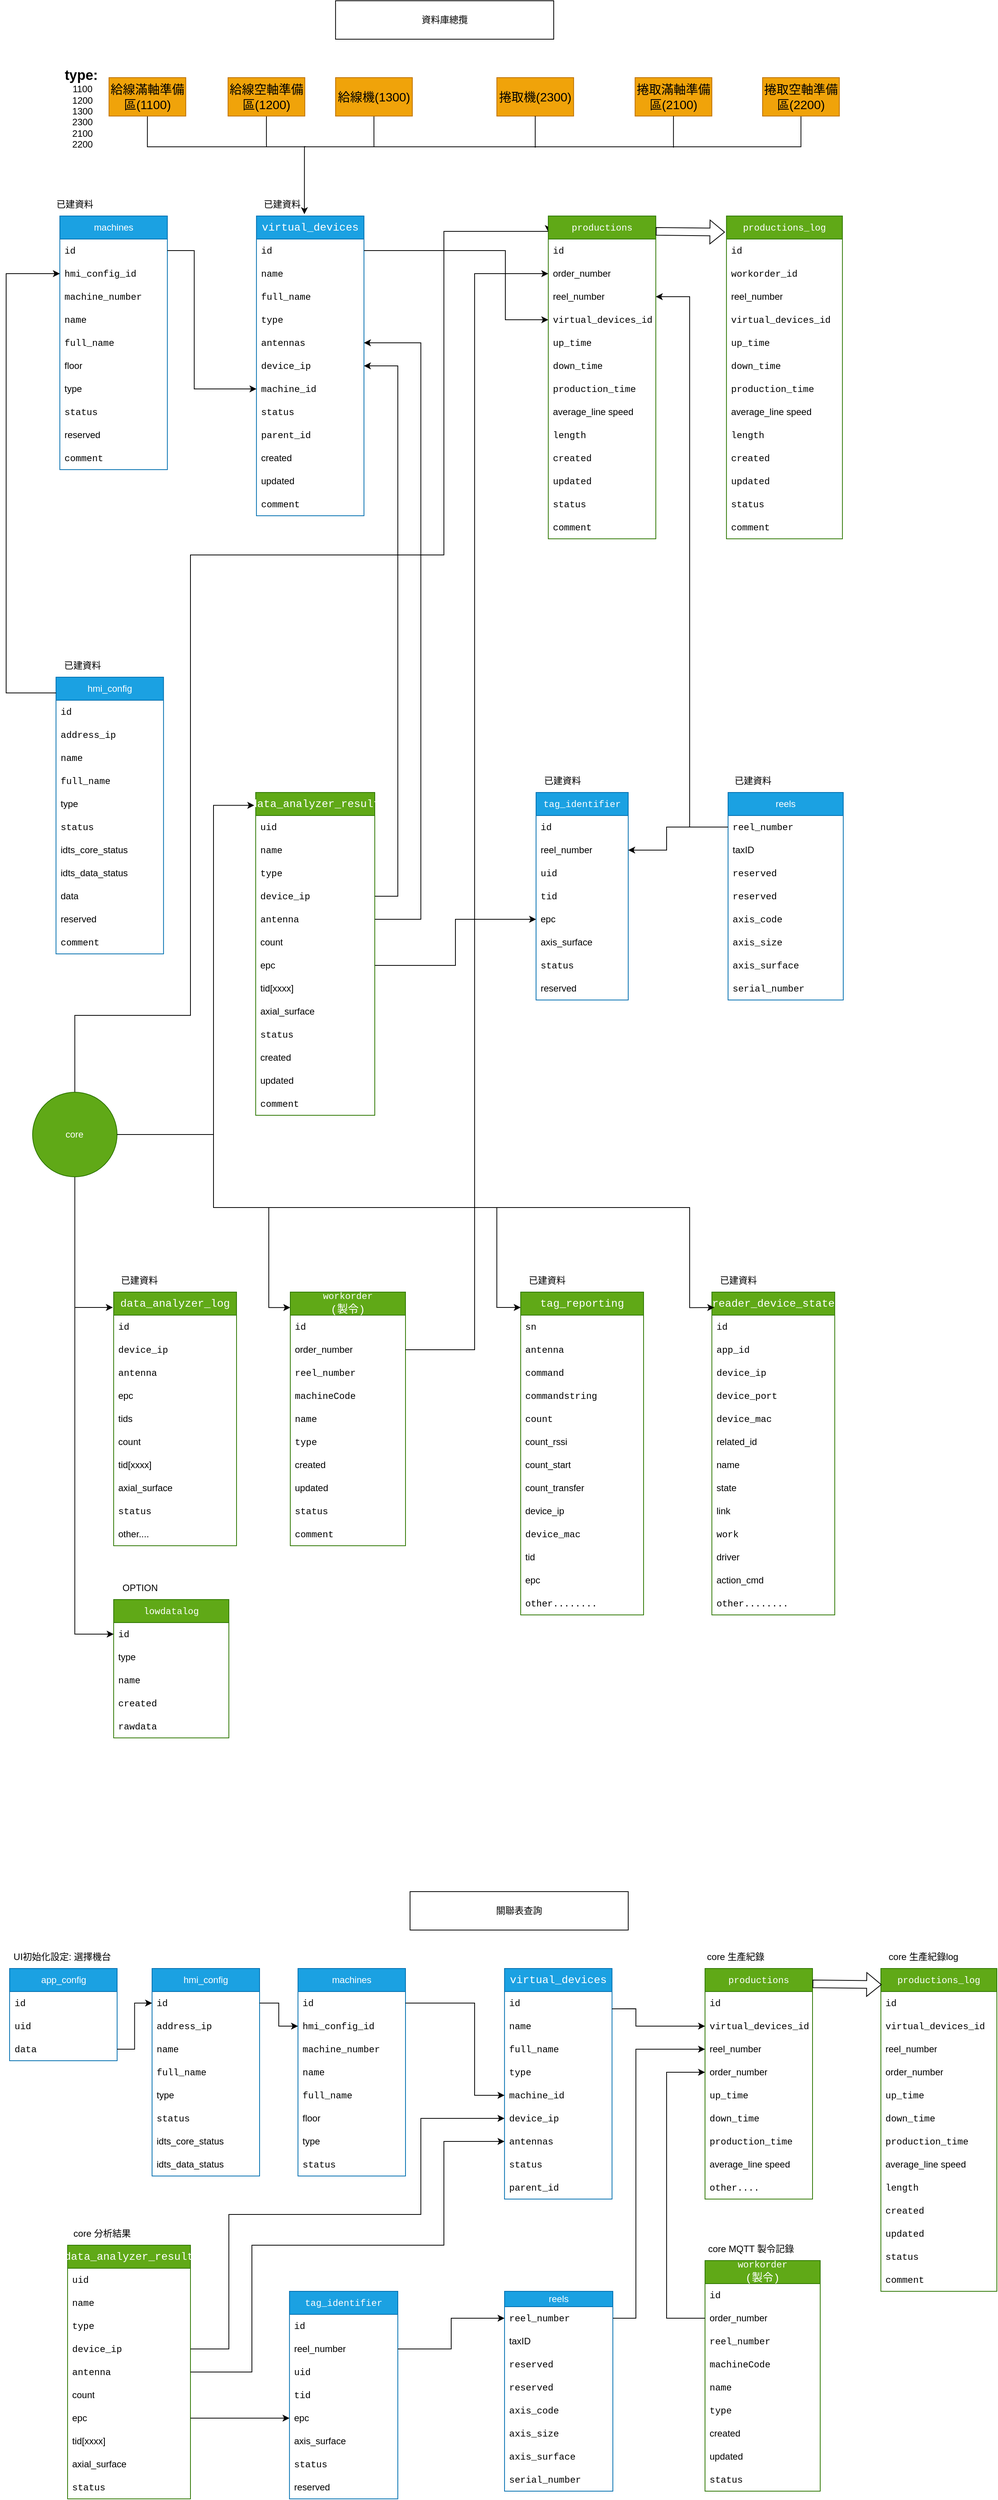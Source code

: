 <mxfile version="20.3.0" type="device"><diagram name="第 1 页" id="DaN2MZTycBzLxvi5suaa"><mxGraphModel dx="1908" dy="1409" grid="1" gridSize="10" guides="1" tooltips="1" connect="1" arrows="1" fold="1" page="1" pageScale="1" pageWidth="1169" pageHeight="827" math="0" shadow="0"><root><mxCell id="0"/><mxCell id="1" parent="0"/><mxCell id="kixc7XHIswPOp5HOfgo4-3" style="edgeStyle=orthogonalEdgeStyle;rounded=0;orthogonalLoop=1;jettySize=auto;html=1;exitX=0.5;exitY=1;exitDx=0;exitDy=0;endArrow=none;endFill=0;" parent="1" edge="1"><mxGeometry relative="1" as="geometry"><mxPoint x="418.92" y="229" as="targetPoint"/><Array as="points"><mxPoint x="213.92" y="230"/></Array><mxPoint x="213.92" y="189" as="sourcePoint"/></mxGeometry></mxCell><mxCell id="7pBf0kniR8oh-Q8646gs-1" value="給線滿軸準備區(1100)" style="rounded=0;whiteSpace=wrap;html=1;fontSize=16;fontFamily=Helvetica;fillColor=#f0a30a;strokeColor=#BD7000;fontColor=#000000;" parent="1" vertex="1"><mxGeometry x="163.92" y="140" width="100" height="50" as="geometry"/></mxCell><mxCell id="7pBf0kniR8oh-Q8646gs-28" style="edgeStyle=orthogonalEdgeStyle;rounded=0;orthogonalLoop=1;jettySize=auto;html=1;endArrow=none;endFill=0;" parent="1" source="7pBf0kniR8oh-Q8646gs-2" edge="1"><mxGeometry relative="1" as="geometry"><mxPoint x="368.92" y="230" as="targetPoint"/></mxGeometry></mxCell><mxCell id="7pBf0kniR8oh-Q8646gs-2" value="給線空軸準備區(1200)" style="rounded=0;whiteSpace=wrap;html=1;fontSize=16;fontFamily=Helvetica;fillColor=#f0a30a;strokeColor=#BD7000;fontColor=#000000;" parent="1" vertex="1"><mxGeometry x="318.92" y="140" width="100" height="50" as="geometry"/></mxCell><mxCell id="7pBf0kniR8oh-Q8646gs-29" style="edgeStyle=orthogonalEdgeStyle;rounded=0;orthogonalLoop=1;jettySize=auto;html=1;endArrow=none;endFill=0;" parent="1" source="7pBf0kniR8oh-Q8646gs-3" edge="1"><mxGeometry relative="1" as="geometry"><mxPoint x="508.92" y="230" as="targetPoint"/></mxGeometry></mxCell><mxCell id="7pBf0kniR8oh-Q8646gs-3" value="給線機(1300)" style="rounded=0;whiteSpace=wrap;html=1;fontSize=16;fontFamily=Helvetica;fillColor=#f0a30a;strokeColor=#BD7000;fontColor=#000000;" parent="1" vertex="1"><mxGeometry x="458.92" y="140" width="100" height="50" as="geometry"/></mxCell><mxCell id="7pBf0kniR8oh-Q8646gs-4" value="捲取機(2300)" style="rounded=0;whiteSpace=wrap;html=1;fontSize=16;fontFamily=Helvetica;fillColor=#f0a30a;strokeColor=#BD7000;fontColor=#000000;" parent="1" vertex="1"><mxGeometry x="668.92" y="140" width="100" height="50" as="geometry"/></mxCell><mxCell id="7pBf0kniR8oh-Q8646gs-31" style="edgeStyle=orthogonalEdgeStyle;rounded=0;orthogonalLoop=1;jettySize=auto;html=1;endArrow=none;endFill=0;exitX=0.5;exitY=1;exitDx=0;exitDy=0;" parent="1" source="7pBf0kniR8oh-Q8646gs-4" edge="1"><mxGeometry relative="1" as="geometry"><mxPoint x="719" y="230" as="targetPoint"/><Array as="points"><mxPoint x="718.92" y="231"/></Array></mxGeometry></mxCell><mxCell id="7pBf0kniR8oh-Q8646gs-5" value="捲取滿軸準備區(2100)" style="rounded=0;whiteSpace=wrap;html=1;fontSize=16;fontFamily=Helvetica;flipV=0;flipH=0;fillColor=#f0a30a;strokeColor=#BD7000;fontColor=#000000;" parent="1" vertex="1"><mxGeometry x="848.92" y="140" width="100" height="50" as="geometry"/></mxCell><mxCell id="7pBf0kniR8oh-Q8646gs-27" style="edgeStyle=orthogonalEdgeStyle;rounded=0;orthogonalLoop=1;jettySize=auto;html=1;exitX=0.5;exitY=1;exitDx=0;exitDy=0;entryX=0.446;entryY=-0.006;entryDx=0;entryDy=0;entryPerimeter=0;" parent="1" source="7pBf0kniR8oh-Q8646gs-6" target="7pBf0kniR8oh-Q8646gs-7" edge="1"><mxGeometry relative="1" as="geometry"><mxPoint x="418.92" y="290" as="targetPoint"/><mxPoint x="1103.92" y="84" as="sourcePoint"/><Array as="points"><mxPoint x="1065" y="230"/><mxPoint x="418" y="230"/></Array></mxGeometry></mxCell><mxCell id="7pBf0kniR8oh-Q8646gs-6" value="捲取空軸準備區(2200)" style="rounded=0;whiteSpace=wrap;html=1;fontSize=16;fontFamily=Helvetica;flipV=0;flipH=0;fillColor=#f0a30a;strokeColor=#BD7000;fontColor=#000000;" parent="1" vertex="1"><mxGeometry x="1014.92" y="140" width="100" height="50" as="geometry"/></mxCell><mxCell id="7pBf0kniR8oh-Q8646gs-7" value="&lt;div style=&quot;font-family: Consolas, &amp;quot;Courier New&amp;quot;, monospace; font-size: 14px; line-height: 19px;&quot;&gt;virtual_devices&lt;br&gt;&lt;/div&gt;" style="swimlane;fontStyle=0;childLayout=stackLayout;horizontal=1;startSize=30;horizontalStack=0;resizeParent=1;resizeParentMax=0;resizeLast=0;collapsible=1;marginBottom=0;whiteSpace=wrap;html=1;fillColor=#1ba1e2;strokeColor=#006EAF;fontColor=#ffffff;" parent="1" vertex="1"><mxGeometry x="355.92" y="320" width="140" height="390" as="geometry"/></mxCell><mxCell id="7pBf0kniR8oh-Q8646gs-18" value="&lt;div style=&quot;line-height: 19px;&quot;&gt;&lt;font face=&quot;Consolas, Courier New, monospace&quot;&gt;id&lt;/font&gt;&lt;br&gt;&lt;/div&gt;" style="text;strokeColor=none;fillColor=none;align=left;verticalAlign=middle;spacingLeft=4;spacingRight=4;overflow=hidden;points=[[0,0.5],[1,0.5]];portConstraint=eastwest;rotatable=0;whiteSpace=wrap;html=1;" parent="7pBf0kniR8oh-Q8646gs-7" vertex="1"><mxGeometry y="30" width="140" height="30" as="geometry"/></mxCell><mxCell id="0xBMk-9-2neWXypqIOoZ-2" value="&lt;div style=&quot;line-height: 19px;&quot;&gt;&lt;font face=&quot;Consolas, Courier New, monospace&quot;&gt;name&lt;/font&gt;&lt;br&gt;&lt;/div&gt;" style="text;strokeColor=none;fillColor=none;align=left;verticalAlign=middle;spacingLeft=4;spacingRight=4;overflow=hidden;points=[[0,0.5],[1,0.5]];portConstraint=eastwest;rotatable=0;whiteSpace=wrap;html=1;" parent="7pBf0kniR8oh-Q8646gs-7" vertex="1"><mxGeometry y="60" width="140" height="30" as="geometry"/></mxCell><mxCell id="7pBf0kniR8oh-Q8646gs-89" value="&lt;div style=&quot;line-height: 19px;&quot;&gt;&lt;font face=&quot;Consolas, Courier New, monospace&quot;&gt;full_name&lt;/font&gt;&lt;br&gt;&lt;/div&gt;" style="text;strokeColor=none;fillColor=none;align=left;verticalAlign=middle;spacingLeft=4;spacingRight=4;overflow=hidden;points=[[0,0.5],[1,0.5]];portConstraint=eastwest;rotatable=0;whiteSpace=wrap;html=1;" parent="7pBf0kniR8oh-Q8646gs-7" vertex="1"><mxGeometry y="90" width="140" height="30" as="geometry"/></mxCell><mxCell id="7pBf0kniR8oh-Q8646gs-20" value="&lt;div style=&quot;line-height: 19px;&quot;&gt;&lt;font face=&quot;Consolas, Courier New, monospace&quot;&gt;type&lt;/font&gt;&lt;br&gt;&lt;/div&gt;" style="text;strokeColor=none;fillColor=none;align=left;verticalAlign=middle;spacingLeft=4;spacingRight=4;overflow=hidden;points=[[0,0.5],[1,0.5]];portConstraint=eastwest;rotatable=0;whiteSpace=wrap;html=1;" parent="7pBf0kniR8oh-Q8646gs-7" vertex="1"><mxGeometry y="120" width="140" height="30" as="geometry"/></mxCell><mxCell id="7pBf0kniR8oh-Q8646gs-22" value="&lt;div style=&quot;line-height: 19px;&quot;&gt;&lt;font face=&quot;Consolas, Courier New, monospace&quot;&gt;antennas&lt;/font&gt;&lt;br&gt;&lt;/div&gt;" style="text;strokeColor=none;fillColor=none;align=left;verticalAlign=middle;spacingLeft=4;spacingRight=4;overflow=hidden;points=[[0,0.5],[1,0.5]];portConstraint=eastwest;rotatable=0;whiteSpace=wrap;html=1;" parent="7pBf0kniR8oh-Q8646gs-7" vertex="1"><mxGeometry y="150" width="140" height="30" as="geometry"/></mxCell><mxCell id="7pBf0kniR8oh-Q8646gs-21" value="&lt;div style=&quot;line-height: 19px;&quot;&gt;&lt;font face=&quot;Consolas, Courier New, monospace&quot;&gt;device_ip&lt;/font&gt;&lt;br&gt;&lt;/div&gt;" style="text;strokeColor=none;fillColor=none;align=left;verticalAlign=middle;spacingLeft=4;spacingRight=4;overflow=hidden;points=[[0,0.5],[1,0.5]];portConstraint=eastwest;rotatable=0;whiteSpace=wrap;html=1;" parent="7pBf0kniR8oh-Q8646gs-7" vertex="1"><mxGeometry y="180" width="140" height="30" as="geometry"/></mxCell><mxCell id="7pBf0kniR8oh-Q8646gs-23" value="&lt;div style=&quot;line-height: 19px;&quot;&gt;&lt;font face=&quot;Consolas, Courier New, monospace&quot;&gt;machine_id&lt;/font&gt;&lt;br&gt;&lt;/div&gt;" style="text;strokeColor=none;fillColor=none;align=left;verticalAlign=middle;spacingLeft=4;spacingRight=4;overflow=hidden;points=[[0,0.5],[1,0.5]];portConstraint=eastwest;rotatable=0;whiteSpace=wrap;html=1;" parent="7pBf0kniR8oh-Q8646gs-7" vertex="1"><mxGeometry y="210" width="140" height="30" as="geometry"/></mxCell><mxCell id="7pBf0kniR8oh-Q8646gs-24" value="&lt;div style=&quot;line-height: 19px;&quot;&gt;&lt;font face=&quot;Consolas, Courier New, monospace&quot;&gt;status&lt;/font&gt;&lt;br&gt;&lt;/div&gt;" style="text;strokeColor=none;fillColor=none;align=left;verticalAlign=middle;spacingLeft=4;spacingRight=4;overflow=hidden;points=[[0,0.5],[1,0.5]];portConstraint=eastwest;rotatable=0;whiteSpace=wrap;html=1;" parent="7pBf0kniR8oh-Q8646gs-7" vertex="1"><mxGeometry y="240" width="140" height="30" as="geometry"/></mxCell><mxCell id="4zr3fNtP6Xj0I53-vugQ-3" value="&lt;div style=&quot;line-height: 19px;&quot;&gt;&lt;font face=&quot;Consolas, Courier New, monospace&quot;&gt;parent_id&lt;/font&gt;&lt;br&gt;&lt;/div&gt;" style="text;strokeColor=none;fillColor=none;align=left;verticalAlign=middle;spacingLeft=4;spacingRight=4;overflow=hidden;points=[[0,0.5],[1,0.5]];portConstraint=eastwest;rotatable=0;whiteSpace=wrap;html=1;" parent="7pBf0kniR8oh-Q8646gs-7" vertex="1"><mxGeometry y="270" width="140" height="30" as="geometry"/></mxCell><mxCell id="MszDlgvj5hVgH9U1vfTk-3" value="&lt;div style=&quot;line-height: 19px;&quot;&gt;created&lt;br&gt;&lt;/div&gt;" style="text;strokeColor=none;fillColor=none;align=left;verticalAlign=middle;spacingLeft=4;spacingRight=4;overflow=hidden;points=[[0,0.5],[1,0.5]];portConstraint=eastwest;rotatable=0;whiteSpace=wrap;html=1;" parent="7pBf0kniR8oh-Q8646gs-7" vertex="1"><mxGeometry y="300" width="140" height="30" as="geometry"/></mxCell><mxCell id="MszDlgvj5hVgH9U1vfTk-4" value="&lt;div style=&quot;line-height: 19px;&quot;&gt;updated&lt;br&gt;&lt;/div&gt;" style="text;strokeColor=none;fillColor=none;align=left;verticalAlign=middle;spacingLeft=4;spacingRight=4;overflow=hidden;points=[[0,0.5],[1,0.5]];portConstraint=eastwest;rotatable=0;whiteSpace=wrap;html=1;" parent="7pBf0kniR8oh-Q8646gs-7" vertex="1"><mxGeometry y="330" width="140" height="30" as="geometry"/></mxCell><mxCell id="7pBf0kniR8oh-Q8646gs-25" value="&lt;div style=&quot;line-height: 19px;&quot;&gt;&lt;font face=&quot;Consolas, Courier New, monospace&quot;&gt;comment&lt;/font&gt;&lt;br&gt;&lt;/div&gt;" style="text;strokeColor=none;fillColor=none;align=left;verticalAlign=middle;spacingLeft=4;spacingRight=4;overflow=hidden;points=[[0,0.5],[1,0.5]];portConstraint=eastwest;rotatable=0;whiteSpace=wrap;html=1;" parent="7pBf0kniR8oh-Q8646gs-7" vertex="1"><mxGeometry y="360" width="140" height="30" as="geometry"/></mxCell><mxCell id="7pBf0kniR8oh-Q8646gs-32" value="&lt;font style=&quot;font-size: 18px;&quot;&gt;&lt;b&gt;type:&lt;/b&gt;&lt;/font&gt;&amp;nbsp;&lt;br&gt;1100&lt;br&gt;1200&lt;br&gt;1300&lt;br&gt;2300&lt;br&gt;2100&lt;br&gt;2200" style="text;html=1;strokeColor=none;fillColor=none;align=center;verticalAlign=middle;whiteSpace=wrap;rounded=0;" parent="1" vertex="1"><mxGeometry x="94.92" y="110" width="69" height="140" as="geometry"/></mxCell><mxCell id="7pBf0kniR8oh-Q8646gs-33" value="&lt;div style=&quot;font-family: Consolas, &amp;quot;Courier New&amp;quot;, monospace; font-size: 14px; line-height: 19px;&quot;&gt;data_analyzer_result&lt;br&gt;&lt;/div&gt;" style="swimlane;fontStyle=0;childLayout=stackLayout;horizontal=1;startSize=30;horizontalStack=0;resizeParent=1;resizeParentMax=0;resizeLast=0;collapsible=1;marginBottom=0;whiteSpace=wrap;html=1;fillColor=#60a917;strokeColor=#2D7600;fontColor=#ffffff;" parent="1" vertex="1"><mxGeometry x="354.92" y="1070" width="155.08" height="420" as="geometry"/></mxCell><mxCell id="7pBf0kniR8oh-Q8646gs-34" value="&lt;div style=&quot;line-height: 19px;&quot;&gt;&lt;font face=&quot;Consolas, Courier New, monospace&quot;&gt;uid&lt;/font&gt;&lt;br&gt;&lt;/div&gt;" style="text;strokeColor=none;fillColor=none;align=left;verticalAlign=middle;spacingLeft=4;spacingRight=4;overflow=hidden;points=[[0,0.5],[1,0.5]];portConstraint=eastwest;rotatable=0;whiteSpace=wrap;html=1;" parent="7pBf0kniR8oh-Q8646gs-33" vertex="1"><mxGeometry y="30" width="155.08" height="30" as="geometry"/></mxCell><mxCell id="7pBf0kniR8oh-Q8646gs-36" value="&lt;div style=&quot;line-height: 19px;&quot;&gt;&lt;font face=&quot;Consolas, Courier New, monospace&quot;&gt;name&lt;/font&gt;&lt;/div&gt;" style="text;strokeColor=none;fillColor=none;align=left;verticalAlign=middle;spacingLeft=4;spacingRight=4;overflow=hidden;points=[[0,0.5],[1,0.5]];portConstraint=eastwest;rotatable=0;whiteSpace=wrap;html=1;" parent="7pBf0kniR8oh-Q8646gs-33" vertex="1"><mxGeometry y="60" width="155.08" height="30" as="geometry"/></mxCell><mxCell id="0xBMk-9-2neWXypqIOoZ-3" value="&lt;div style=&quot;line-height: 19px;&quot;&gt;&lt;font face=&quot;Consolas, Courier New, monospace&quot;&gt;type&lt;/font&gt;&lt;br&gt;&lt;/div&gt;" style="text;strokeColor=none;fillColor=none;align=left;verticalAlign=middle;spacingLeft=4;spacingRight=4;overflow=hidden;points=[[0,0.5],[1,0.5]];portConstraint=eastwest;rotatable=0;whiteSpace=wrap;html=1;" parent="7pBf0kniR8oh-Q8646gs-33" vertex="1"><mxGeometry y="90" width="155.08" height="30" as="geometry"/></mxCell><mxCell id="7pBf0kniR8oh-Q8646gs-37" value="&lt;div style=&quot;line-height: 19px;&quot;&gt;&lt;font face=&quot;Consolas, Courier New, monospace&quot;&gt;device_ip&lt;/font&gt;&lt;br&gt;&lt;/div&gt;" style="text;strokeColor=none;fillColor=none;align=left;verticalAlign=middle;spacingLeft=4;spacingRight=4;overflow=hidden;points=[[0,0.5],[1,0.5]];portConstraint=eastwest;rotatable=0;whiteSpace=wrap;html=1;" parent="7pBf0kniR8oh-Q8646gs-33" vertex="1"><mxGeometry y="120" width="155.08" height="30" as="geometry"/></mxCell><mxCell id="7pBf0kniR8oh-Q8646gs-38" value="&lt;div style=&quot;line-height: 19px;&quot;&gt;&lt;font face=&quot;Consolas, Courier New, monospace&quot;&gt;antenna&lt;/font&gt;&lt;br&gt;&lt;/div&gt;" style="text;strokeColor=none;fillColor=none;align=left;verticalAlign=middle;spacingLeft=4;spacingRight=4;overflow=hidden;points=[[0,0.5],[1,0.5]];portConstraint=eastwest;rotatable=0;whiteSpace=wrap;html=1;" parent="7pBf0kniR8oh-Q8646gs-33" vertex="1"><mxGeometry y="150" width="155.08" height="30" as="geometry"/></mxCell><mxCell id="7pBf0kniR8oh-Q8646gs-39" value="&lt;div style=&quot;line-height: 19px;&quot;&gt;count&lt;br&gt;&lt;/div&gt;" style="text;strokeColor=none;fillColor=none;align=left;verticalAlign=middle;spacingLeft=4;spacingRight=4;overflow=hidden;points=[[0,0.5],[1,0.5]];portConstraint=eastwest;rotatable=0;whiteSpace=wrap;html=1;" parent="7pBf0kniR8oh-Q8646gs-33" vertex="1"><mxGeometry y="180" width="155.08" height="30" as="geometry"/></mxCell><mxCell id="7pBf0kniR8oh-Q8646gs-40" value="&lt;div style=&quot;line-height: 19px;&quot;&gt;epc&lt;br&gt;&lt;/div&gt;" style="text;strokeColor=none;fillColor=none;align=left;verticalAlign=middle;spacingLeft=4;spacingRight=4;overflow=hidden;points=[[0,0.5],[1,0.5]];portConstraint=eastwest;rotatable=0;whiteSpace=wrap;html=1;" parent="7pBf0kniR8oh-Q8646gs-33" vertex="1"><mxGeometry y="210" width="155.08" height="30" as="geometry"/></mxCell><mxCell id="7pBf0kniR8oh-Q8646gs-67" value="&lt;div style=&quot;line-height: 19px;&quot;&gt;tid[xxxx]&lt;/div&gt;" style="text;strokeColor=none;fillColor=none;align=left;verticalAlign=middle;spacingLeft=4;spacingRight=4;overflow=hidden;points=[[0,0.5],[1,0.5]];portConstraint=eastwest;rotatable=0;whiteSpace=wrap;html=1;" parent="7pBf0kniR8oh-Q8646gs-33" vertex="1"><mxGeometry y="240" width="155.08" height="30" as="geometry"/></mxCell><mxCell id="eexIz4T9hgz8mM9I6C3O-1" value="&lt;div style=&quot;line-height: 19px;&quot;&gt;axial_surface&lt;br&gt;&lt;/div&gt;" style="text;strokeColor=none;fillColor=none;align=left;verticalAlign=middle;spacingLeft=4;spacingRight=4;overflow=hidden;points=[[0,0.5],[1,0.5]];portConstraint=eastwest;rotatable=0;whiteSpace=wrap;html=1;" parent="7pBf0kniR8oh-Q8646gs-33" vertex="1"><mxGeometry y="270" width="155.08" height="30" as="geometry"/></mxCell><mxCell id="7pBf0kniR8oh-Q8646gs-41" value="&lt;div style=&quot;line-height: 19px;&quot;&gt;&lt;font face=&quot;Consolas, Courier New, monospace&quot;&gt;status&lt;/font&gt;&lt;br&gt;&lt;/div&gt;" style="text;strokeColor=none;fillColor=none;align=left;verticalAlign=middle;spacingLeft=4;spacingRight=4;overflow=hidden;points=[[0,0.5],[1,0.5]];portConstraint=eastwest;rotatable=0;whiteSpace=wrap;html=1;" parent="7pBf0kniR8oh-Q8646gs-33" vertex="1"><mxGeometry y="300" width="155.08" height="30" as="geometry"/></mxCell><mxCell id="MszDlgvj5hVgH9U1vfTk-1" value="&lt;div style=&quot;line-height: 19px;&quot;&gt;created&lt;br&gt;&lt;/div&gt;" style="text;strokeColor=none;fillColor=none;align=left;verticalAlign=middle;spacingLeft=4;spacingRight=4;overflow=hidden;points=[[0,0.5],[1,0.5]];portConstraint=eastwest;rotatable=0;whiteSpace=wrap;html=1;" parent="7pBf0kniR8oh-Q8646gs-33" vertex="1"><mxGeometry y="330" width="155.08" height="30" as="geometry"/></mxCell><mxCell id="MszDlgvj5hVgH9U1vfTk-2" value="&lt;div style=&quot;line-height: 19px;&quot;&gt;updated&lt;br&gt;&lt;/div&gt;" style="text;strokeColor=none;fillColor=none;align=left;verticalAlign=middle;spacingLeft=4;spacingRight=4;overflow=hidden;points=[[0,0.5],[1,0.5]];portConstraint=eastwest;rotatable=0;whiteSpace=wrap;html=1;" parent="7pBf0kniR8oh-Q8646gs-33" vertex="1"><mxGeometry y="360" width="155.08" height="30" as="geometry"/></mxCell><mxCell id="7pBf0kniR8oh-Q8646gs-42" value="&lt;div style=&quot;line-height: 19px;&quot;&gt;&lt;font face=&quot;Consolas, Courier New, monospace&quot;&gt;comment&lt;/font&gt;&lt;br&gt;&lt;/div&gt;" style="text;strokeColor=none;fillColor=none;align=left;verticalAlign=middle;spacingLeft=4;spacingRight=4;overflow=hidden;points=[[0,0.5],[1,0.5]];portConstraint=eastwest;rotatable=0;whiteSpace=wrap;html=1;" parent="7pBf0kniR8oh-Q8646gs-33" vertex="1"><mxGeometry y="390" width="155.08" height="30" as="geometry"/></mxCell><mxCell id="7pBf0kniR8oh-Q8646gs-43" value="&lt;font face=&quot;Consolas, Courier New, monospace&quot;&gt;tag_identifier&lt;/font&gt;" style="swimlane;fontStyle=0;childLayout=stackLayout;horizontal=1;startSize=30;horizontalStack=0;resizeParent=1;resizeParentMax=0;resizeLast=0;collapsible=1;marginBottom=0;whiteSpace=wrap;html=1;fillColor=#1ba1e2;strokeColor=#006EAF;fontColor=#ffffff;" parent="1" vertex="1"><mxGeometry x="720" y="1070" width="120" height="270" as="geometry"/></mxCell><mxCell id="7pBf0kniR8oh-Q8646gs-44" value="&lt;div style=&quot;line-height: 19px;&quot;&gt;&lt;font face=&quot;Consolas, Courier New, monospace&quot;&gt;id&lt;/font&gt;&lt;br&gt;&lt;/div&gt;" style="text;strokeColor=none;fillColor=none;align=left;verticalAlign=middle;spacingLeft=4;spacingRight=4;overflow=hidden;points=[[0,0.5],[1,0.5]];portConstraint=eastwest;rotatable=0;whiteSpace=wrap;html=1;" parent="7pBf0kniR8oh-Q8646gs-43" vertex="1"><mxGeometry y="30" width="120" height="30" as="geometry"/></mxCell><mxCell id="7pBf0kniR8oh-Q8646gs-46" value="&lt;div style=&quot;line-height: 19px;&quot;&gt;reel_number&lt;br&gt;&lt;/div&gt;" style="text;strokeColor=none;fillColor=none;align=left;verticalAlign=middle;spacingLeft=4;spacingRight=4;overflow=hidden;points=[[0,0.5],[1,0.5]];portConstraint=eastwest;rotatable=0;whiteSpace=wrap;html=1;" parent="7pBf0kniR8oh-Q8646gs-43" vertex="1"><mxGeometry y="60" width="120" height="30" as="geometry"/></mxCell><mxCell id="02AyH1I8wKQ5r3SkCmEd-4" value="&lt;div style=&quot;line-height: 19px;&quot;&gt;&lt;font face=&quot;Consolas, Courier New, monospace&quot;&gt;uid&lt;/font&gt;&lt;/div&gt;" style="text;strokeColor=none;fillColor=none;align=left;verticalAlign=middle;spacingLeft=4;spacingRight=4;overflow=hidden;points=[[0,0.5],[1,0.5]];portConstraint=eastwest;rotatable=0;whiteSpace=wrap;html=1;" parent="7pBf0kniR8oh-Q8646gs-43" vertex="1"><mxGeometry y="90" width="120" height="30" as="geometry"/></mxCell><mxCell id="7pBf0kniR8oh-Q8646gs-48" value="&lt;div style=&quot;line-height: 19px;&quot;&gt;&lt;font face=&quot;Consolas, Courier New, monospace&quot;&gt;tid&lt;/font&gt;&lt;/div&gt;" style="text;strokeColor=none;fillColor=none;align=left;verticalAlign=middle;spacingLeft=4;spacingRight=4;overflow=hidden;points=[[0,0.5],[1,0.5]];portConstraint=eastwest;rotatable=0;whiteSpace=wrap;html=1;" parent="7pBf0kniR8oh-Q8646gs-43" vertex="1"><mxGeometry y="120" width="120" height="30" as="geometry"/></mxCell><mxCell id="7pBf0kniR8oh-Q8646gs-49" value="&lt;div style=&quot;line-height: 19px;&quot;&gt;epc&lt;br&gt;&lt;/div&gt;" style="text;strokeColor=none;fillColor=none;align=left;verticalAlign=middle;spacingLeft=4;spacingRight=4;overflow=hidden;points=[[0,0.5],[1,0.5]];portConstraint=eastwest;rotatable=0;whiteSpace=wrap;html=1;" parent="7pBf0kniR8oh-Q8646gs-43" vertex="1"><mxGeometry y="150" width="120" height="30" as="geometry"/></mxCell><mxCell id="yrSESzfGyVPT2R0WTZFN-1" value="&lt;div style=&quot;line-height: 19px;&quot;&gt;axis_surface&lt;br&gt;&lt;/div&gt;" style="text;strokeColor=none;fillColor=none;align=left;verticalAlign=middle;spacingLeft=4;spacingRight=4;overflow=hidden;points=[[0,0.5],[1,0.5]];portConstraint=eastwest;rotatable=0;whiteSpace=wrap;html=1;" parent="7pBf0kniR8oh-Q8646gs-43" vertex="1"><mxGeometry y="180" width="120" height="30" as="geometry"/></mxCell><mxCell id="02AyH1I8wKQ5r3SkCmEd-3" value="&lt;div style=&quot;line-height: 19px;&quot;&gt;&lt;font face=&quot;Consolas, Courier New, monospace&quot;&gt;status&lt;/font&gt;&lt;br&gt;&lt;/div&gt;" style="text;strokeColor=none;fillColor=none;align=left;verticalAlign=middle;spacingLeft=4;spacingRight=4;overflow=hidden;points=[[0,0.5],[1,0.5]];portConstraint=eastwest;rotatable=0;whiteSpace=wrap;html=1;" parent="7pBf0kniR8oh-Q8646gs-43" vertex="1"><mxGeometry y="210" width="120" height="30" as="geometry"/></mxCell><mxCell id="7pBf0kniR8oh-Q8646gs-51" value="&lt;div style=&quot;line-height: 19px;&quot;&gt;reserved&lt;br&gt;&lt;/div&gt;" style="text;strokeColor=none;fillColor=none;align=left;verticalAlign=middle;spacingLeft=4;spacingRight=4;overflow=hidden;points=[[0,0.5],[1,0.5]];portConstraint=eastwest;rotatable=0;whiteSpace=wrap;html=1;" parent="7pBf0kniR8oh-Q8646gs-43" vertex="1"><mxGeometry y="240" width="120" height="30" as="geometry"/></mxCell><mxCell id="7pBf0kniR8oh-Q8646gs-53" value="reels" style="swimlane;fontStyle=0;childLayout=stackLayout;horizontal=1;startSize=30;horizontalStack=0;resizeParent=1;resizeParentMax=0;resizeLast=0;collapsible=1;marginBottom=0;whiteSpace=wrap;html=1;fillColor=#1ba1e2;strokeColor=#006EAF;fontColor=#ffffff;" parent="1" vertex="1"><mxGeometry x="970" y="1070" width="150" height="270" as="geometry"/></mxCell><mxCell id="7pBf0kniR8oh-Q8646gs-57" value="&lt;div style=&quot;line-height: 19px;&quot;&gt;&lt;font face=&quot;Consolas, Courier New, monospace&quot;&gt;reel_number&lt;/font&gt;&lt;br&gt;&lt;/div&gt;" style="text;strokeColor=none;fillColor=none;align=left;verticalAlign=middle;spacingLeft=4;spacingRight=4;overflow=hidden;points=[[0,0.5],[1,0.5]];portConstraint=eastwest;rotatable=0;whiteSpace=wrap;html=1;" parent="7pBf0kniR8oh-Q8646gs-53" vertex="1"><mxGeometry y="30" width="150" height="30" as="geometry"/></mxCell><mxCell id="cBkshyCD7LWqToIcmk0o-1" value="taxID" style="text;strokeColor=none;fillColor=none;align=left;verticalAlign=middle;spacingLeft=4;spacingRight=4;overflow=hidden;points=[[0,0.5],[1,0.5]];portConstraint=eastwest;rotatable=0;whiteSpace=wrap;html=1;" parent="7pBf0kniR8oh-Q8646gs-53" vertex="1"><mxGeometry y="60" width="150" height="30" as="geometry"/></mxCell><mxCell id="cBkshyCD7LWqToIcmk0o-2" value="&lt;div style=&quot;line-height: 19px;&quot;&gt;&lt;font face=&quot;Consolas, Courier New, monospace&quot;&gt;reserved&lt;/font&gt;&lt;br&gt;&lt;/div&gt;" style="text;strokeColor=none;fillColor=none;align=left;verticalAlign=middle;spacingLeft=4;spacingRight=4;overflow=hidden;points=[[0,0.5],[1,0.5]];portConstraint=eastwest;rotatable=0;whiteSpace=wrap;html=1;" parent="7pBf0kniR8oh-Q8646gs-53" vertex="1"><mxGeometry y="90" width="150" height="30" as="geometry"/></mxCell><mxCell id="7pBf0kniR8oh-Q8646gs-70" value="&lt;div style=&quot;line-height: 19px;&quot;&gt;&lt;font face=&quot;Consolas, Courier New, monospace&quot;&gt;reserved&lt;/font&gt;&lt;br&gt;&lt;/div&gt;" style="text;strokeColor=none;fillColor=none;align=left;verticalAlign=middle;spacingLeft=4;spacingRight=4;overflow=hidden;points=[[0,0.5],[1,0.5]];portConstraint=eastwest;rotatable=0;whiteSpace=wrap;html=1;" parent="7pBf0kniR8oh-Q8646gs-53" vertex="1"><mxGeometry y="120" width="150" height="30" as="geometry"/></mxCell><mxCell id="7pBf0kniR8oh-Q8646gs-56" value="&lt;div style=&quot;line-height: 19px;&quot;&gt;&lt;font face=&quot;Consolas, Courier New, monospace&quot;&gt;axis_code&lt;/font&gt;&lt;br&gt;&lt;/div&gt;" style="text;strokeColor=none;fillColor=none;align=left;verticalAlign=middle;spacingLeft=4;spacingRight=4;overflow=hidden;points=[[0,0.5],[1,0.5]];portConstraint=eastwest;rotatable=0;whiteSpace=wrap;html=1;" parent="7pBf0kniR8oh-Q8646gs-53" vertex="1"><mxGeometry y="150" width="150" height="30" as="geometry"/></mxCell><mxCell id="7pBf0kniR8oh-Q8646gs-61" value="&lt;div style=&quot;line-height: 19px;&quot;&gt;&lt;font face=&quot;Consolas, Courier New, monospace&quot;&gt;axis_size&lt;/font&gt;&lt;br&gt;&lt;/div&gt;" style="text;strokeColor=none;fillColor=none;align=left;verticalAlign=middle;spacingLeft=4;spacingRight=4;overflow=hidden;points=[[0,0.5],[1,0.5]];portConstraint=eastwest;rotatable=0;whiteSpace=wrap;html=1;" parent="7pBf0kniR8oh-Q8646gs-53" vertex="1"><mxGeometry y="180" width="150" height="30" as="geometry"/></mxCell><mxCell id="1ViI-BoQHkHXP4rMseTc-1" value="&lt;div style=&quot;line-height: 19px;&quot;&gt;&lt;font face=&quot;Consolas, Courier New, monospace&quot;&gt;axis_surface&lt;/font&gt;&lt;br&gt;&lt;/div&gt;" style="text;strokeColor=none;fillColor=none;align=left;verticalAlign=middle;spacingLeft=4;spacingRight=4;overflow=hidden;points=[[0,0.5],[1,0.5]];portConstraint=eastwest;rotatable=0;whiteSpace=wrap;html=1;" parent="7pBf0kniR8oh-Q8646gs-53" vertex="1"><mxGeometry y="210" width="150" height="30" as="geometry"/></mxCell><mxCell id="1ViI-BoQHkHXP4rMseTc-2" value="&lt;font face=&quot;Consolas, Courier New, monospace&quot;&gt;serial_number&lt;/font&gt;" style="text;strokeColor=none;fillColor=none;align=left;verticalAlign=middle;spacingLeft=4;spacingRight=4;overflow=hidden;points=[[0,0.5],[1,0.5]];portConstraint=eastwest;rotatable=0;whiteSpace=wrap;html=1;" parent="7pBf0kniR8oh-Q8646gs-53" vertex="1"><mxGeometry y="240" width="150" height="30" as="geometry"/></mxCell><mxCell id="7pBf0kniR8oh-Q8646gs-68" style="edgeStyle=orthogonalEdgeStyle;rounded=0;orthogonalLoop=1;jettySize=auto;html=1;entryX=0;entryY=0.5;entryDx=0;entryDy=0;" parent="1" source="7pBf0kniR8oh-Q8646gs-40" target="7pBf0kniR8oh-Q8646gs-49" edge="1"><mxGeometry relative="1" as="geometry"/></mxCell><mxCell id="7pBf0kniR8oh-Q8646gs-101" style="edgeStyle=orthogonalEdgeStyle;rounded=0;orthogonalLoop=1;jettySize=auto;html=1;entryX=-0.011;entryY=0.061;entryDx=0;entryDy=0;entryPerimeter=0;exitX=1;exitY=0.5;exitDx=0;exitDy=0;" parent="1" source="7pBf0kniR8oh-Q8646gs-73" edge="1"><mxGeometry relative="1" as="geometry"><Array as="points"><mxPoint x="300" y="1515"/><mxPoint x="300" y="1610"/><mxPoint x="372" y="1610"/><mxPoint x="372" y="1740"/></Array><mxPoint x="180" y="1230" as="sourcePoint"/><mxPoint x="400.0" y="1740.13" as="targetPoint"/></mxGeometry></mxCell><mxCell id="f1amLwEnPe9_p0LZehFp-1" style="edgeStyle=orthogonalEdgeStyle;rounded=0;orthogonalLoop=1;jettySize=auto;html=1;entryX=0.007;entryY=0.05;entryDx=0;entryDy=0;entryPerimeter=0;exitX=0.5;exitY=0;exitDx=0;exitDy=0;" parent="1" source="7pBf0kniR8oh-Q8646gs-73" edge="1"><mxGeometry relative="1" as="geometry"><Array as="points"><mxPoint x="119" y="1360"/><mxPoint x="270" y="1360"/><mxPoint x="270" y="761"/><mxPoint x="600" y="761"/><mxPoint x="600" y="340"/><mxPoint x="736" y="340"/></Array><mxPoint x="153.92" y="1171" as="sourcePoint"/><mxPoint x="735.9" y="341" as="targetPoint"/></mxGeometry></mxCell><mxCell id="EiZIcpqQDwBX1cX-N7FH-59" style="edgeStyle=orthogonalEdgeStyle;rounded=0;orthogonalLoop=1;jettySize=auto;html=1;exitX=0.5;exitY=1;exitDx=0;exitDy=0;entryX=0;entryY=0.5;entryDx=0;entryDy=0;" parent="1" source="7pBf0kniR8oh-Q8646gs-73" target="EiZIcpqQDwBX1cX-N7FH-49" edge="1"><mxGeometry relative="1" as="geometry"/></mxCell><mxCell id="7pBf0kniR8oh-Q8646gs-73" value="core" style="ellipse;whiteSpace=wrap;html=1;aspect=fixed;fillColor=#60a917;strokeColor=#2D7600;fontColor=#ffffff;" parent="1" vertex="1"><mxGeometry x="64.42" y="1460" width="110" height="110" as="geometry"/></mxCell><mxCell id="7pBf0kniR8oh-Q8646gs-74" style="edgeStyle=orthogonalEdgeStyle;rounded=0;orthogonalLoop=1;jettySize=auto;html=1;exitX=1;exitY=0.5;exitDx=0;exitDy=0;entryX=-0.012;entryY=0.04;entryDx=0;entryDy=0;entryPerimeter=0;" parent="1" source="7pBf0kniR8oh-Q8646gs-73" target="7pBf0kniR8oh-Q8646gs-33" edge="1"><mxGeometry relative="1" as="geometry"><Array as="points"><mxPoint x="300" y="1515"/><mxPoint x="300" y="1087"/></Array><mxPoint x="198.5" y="1483" as="sourcePoint"/><mxPoint x="380.0" y="1097" as="targetPoint"/></mxGeometry></mxCell><mxCell id="7pBf0kniR8oh-Q8646gs-75" value="&lt;div style=&quot;line-height: 19px;&quot;&gt;&lt;font face=&quot;Consolas, Courier New, monospace&quot;&gt;productions&lt;/font&gt;&lt;br&gt;&lt;/div&gt;" style="swimlane;fontStyle=0;childLayout=stackLayout;horizontal=1;startSize=30;horizontalStack=0;resizeParent=1;resizeParentMax=0;resizeLast=0;collapsible=1;marginBottom=0;whiteSpace=wrap;html=1;fillColor=#60a917;strokeColor=#2D7600;fontColor=#ffffff;" parent="1" vertex="1"><mxGeometry x="735.92" y="320" width="140" height="420" as="geometry"/></mxCell><mxCell id="7pBf0kniR8oh-Q8646gs-76" value="&lt;div style=&quot;line-height: 19px;&quot;&gt;&lt;font face=&quot;Consolas, Courier New, monospace&quot;&gt;id&lt;/font&gt;&lt;br&gt;&lt;/div&gt;" style="text;strokeColor=none;fillColor=none;align=left;verticalAlign=middle;spacingLeft=4;spacingRight=4;overflow=hidden;points=[[0,0.5],[1,0.5]];portConstraint=eastwest;rotatable=0;whiteSpace=wrap;html=1;" parent="7pBf0kniR8oh-Q8646gs-75" vertex="1"><mxGeometry y="30" width="140" height="30" as="geometry"/></mxCell><mxCell id="7pBf0kniR8oh-Q8646gs-77" value="&lt;div style=&quot;line-height: 19px;&quot;&gt;order_number&lt;br&gt;&lt;/div&gt;" style="text;strokeColor=none;fillColor=none;align=left;verticalAlign=middle;spacingLeft=4;spacingRight=4;overflow=hidden;points=[[0,0.5],[1,0.5]];portConstraint=eastwest;rotatable=0;whiteSpace=wrap;html=1;" parent="7pBf0kniR8oh-Q8646gs-75" vertex="1"><mxGeometry y="60" width="140" height="30" as="geometry"/></mxCell><mxCell id="7pBf0kniR8oh-Q8646gs-78" value="&lt;div style=&quot;line-height: 19px;&quot;&gt;reel_number&lt;br&gt;&lt;/div&gt;" style="text;strokeColor=none;fillColor=none;align=left;verticalAlign=middle;spacingLeft=4;spacingRight=4;overflow=hidden;points=[[0,0.5],[1,0.5]];portConstraint=eastwest;rotatable=0;whiteSpace=wrap;html=1;" parent="7pBf0kniR8oh-Q8646gs-75" vertex="1"><mxGeometry y="90" width="140" height="30" as="geometry"/></mxCell><mxCell id="7pBf0kniR8oh-Q8646gs-79" value="&lt;div style=&quot;line-height: 19px;&quot;&gt;&lt;font face=&quot;Consolas, Courier New, monospace&quot;&gt;virtual_devices_id&lt;/font&gt;&lt;br&gt;&lt;/div&gt;" style="text;strokeColor=none;fillColor=none;align=left;verticalAlign=middle;spacingLeft=4;spacingRight=4;overflow=hidden;points=[[0,0.5],[1,0.5]];portConstraint=eastwest;rotatable=0;whiteSpace=wrap;html=1;" parent="7pBf0kniR8oh-Q8646gs-75" vertex="1"><mxGeometry y="120" width="140" height="30" as="geometry"/></mxCell><mxCell id="7pBf0kniR8oh-Q8646gs-80" value="&lt;div style=&quot;line-height: 19px;&quot;&gt;&lt;font face=&quot;Consolas, Courier New, monospace&quot;&gt;up_time&lt;/font&gt;&lt;br&gt;&lt;/div&gt;" style="text;strokeColor=none;fillColor=none;align=left;verticalAlign=middle;spacingLeft=4;spacingRight=4;overflow=hidden;points=[[0,0.5],[1,0.5]];portConstraint=eastwest;rotatable=0;whiteSpace=wrap;html=1;" parent="7pBf0kniR8oh-Q8646gs-75" vertex="1"><mxGeometry y="150" width="140" height="30" as="geometry"/></mxCell><mxCell id="ogqRusX3P7STZauqPZao-1" value="&lt;div style=&quot;line-height: 19px;&quot;&gt;&lt;font face=&quot;Consolas, Courier New, monospace&quot;&gt;down_time&lt;/font&gt;&lt;br&gt;&lt;/div&gt;" style="text;strokeColor=none;fillColor=none;align=left;verticalAlign=middle;spacingLeft=4;spacingRight=4;overflow=hidden;points=[[0,0.5],[1,0.5]];portConstraint=eastwest;rotatable=0;whiteSpace=wrap;html=1;" parent="7pBf0kniR8oh-Q8646gs-75" vertex="1"><mxGeometry y="180" width="140" height="30" as="geometry"/></mxCell><mxCell id="ogqRusX3P7STZauqPZao-3" value="&lt;div style=&quot;line-height: 19px;&quot;&gt;&lt;font face=&quot;Consolas, Courier New, monospace&quot;&gt;production_time&lt;/font&gt;&lt;br&gt;&lt;/div&gt;" style="text;strokeColor=none;fillColor=none;align=left;verticalAlign=middle;spacingLeft=4;spacingRight=4;overflow=hidden;points=[[0,0.5],[1,0.5]];portConstraint=eastwest;rotatable=0;whiteSpace=wrap;html=1;" parent="7pBf0kniR8oh-Q8646gs-75" vertex="1"><mxGeometry y="210" width="140" height="30" as="geometry"/></mxCell><mxCell id="ogqRusX3P7STZauqPZao-4" value="&lt;div style=&quot;line-height: 19px;&quot;&gt;&lt;div style=&quot;line-height: 19px;&quot;&gt;average_line speed&lt;/div&gt;&lt;/div&gt;" style="text;strokeColor=none;fillColor=none;align=left;verticalAlign=middle;spacingLeft=4;spacingRight=4;overflow=hidden;points=[[0,0.5],[1,0.5]];portConstraint=eastwest;rotatable=0;whiteSpace=wrap;html=1;" parent="7pBf0kniR8oh-Q8646gs-75" vertex="1"><mxGeometry y="240" width="140" height="30" as="geometry"/></mxCell><mxCell id="ogqRusX3P7STZauqPZao-2" value="&lt;div style=&quot;line-height: 19px;&quot;&gt;&lt;font face=&quot;Consolas, Courier New, monospace&quot;&gt;length&lt;/font&gt;&lt;br&gt;&lt;/div&gt;" style="text;strokeColor=none;fillColor=none;align=left;verticalAlign=middle;spacingLeft=4;spacingRight=4;overflow=hidden;points=[[0,0.5],[1,0.5]];portConstraint=eastwest;rotatable=0;whiteSpace=wrap;html=1;" parent="7pBf0kniR8oh-Q8646gs-75" vertex="1"><mxGeometry y="270" width="140" height="30" as="geometry"/></mxCell><mxCell id="ogqRusX3P7STZauqPZao-9" value="&lt;div style=&quot;line-height: 19px;&quot;&gt;&lt;font face=&quot;Consolas, Courier New, monospace&quot;&gt;created&lt;/font&gt;&lt;br&gt;&lt;/div&gt;" style="text;strokeColor=none;fillColor=none;align=left;verticalAlign=middle;spacingLeft=4;spacingRight=4;overflow=hidden;points=[[0,0.5],[1,0.5]];portConstraint=eastwest;rotatable=0;whiteSpace=wrap;html=1;" parent="7pBf0kniR8oh-Q8646gs-75" vertex="1"><mxGeometry y="300" width="140" height="30" as="geometry"/></mxCell><mxCell id="7pBf0kniR8oh-Q8646gs-81" value="&lt;div style=&quot;line-height: 19px;&quot;&gt;&lt;font face=&quot;Consolas, Courier New, monospace&quot;&gt;updated&lt;/font&gt;&lt;br&gt;&lt;/div&gt;" style="text;strokeColor=none;fillColor=none;align=left;verticalAlign=middle;spacingLeft=4;spacingRight=4;overflow=hidden;points=[[0,0.5],[1,0.5]];portConstraint=eastwest;rotatable=0;whiteSpace=wrap;html=1;" parent="7pBf0kniR8oh-Q8646gs-75" vertex="1"><mxGeometry y="330" width="140" height="30" as="geometry"/></mxCell><mxCell id="7pBf0kniR8oh-Q8646gs-83" value="&lt;div style=&quot;line-height: 19px;&quot;&gt;&lt;font face=&quot;Consolas, Courier New, monospace&quot;&gt;status&lt;/font&gt;&lt;br&gt;&lt;/div&gt;" style="text;strokeColor=none;fillColor=none;align=left;verticalAlign=middle;spacingLeft=4;spacingRight=4;overflow=hidden;points=[[0,0.5],[1,0.5]];portConstraint=eastwest;rotatable=0;whiteSpace=wrap;html=1;" parent="7pBf0kniR8oh-Q8646gs-75" vertex="1"><mxGeometry y="360" width="140" height="30" as="geometry"/></mxCell><mxCell id="7pBf0kniR8oh-Q8646gs-84" value="&lt;div style=&quot;line-height: 19px;&quot;&gt;&lt;font face=&quot;Consolas, Courier New, monospace&quot;&gt;comment&lt;/font&gt;&lt;br&gt;&lt;/div&gt;" style="text;strokeColor=none;fillColor=none;align=left;verticalAlign=middle;spacingLeft=4;spacingRight=4;overflow=hidden;points=[[0,0.5],[1,0.5]];portConstraint=eastwest;rotatable=0;whiteSpace=wrap;html=1;" parent="7pBf0kniR8oh-Q8646gs-75" vertex="1"><mxGeometry y="390" width="140" height="30" as="geometry"/></mxCell><mxCell id="7pBf0kniR8oh-Q8646gs-85" style="edgeStyle=orthogonalEdgeStyle;rounded=0;orthogonalLoop=1;jettySize=auto;html=1;entryX=0;entryY=0.5;entryDx=0;entryDy=0;" parent="1" source="7pBf0kniR8oh-Q8646gs-18" target="7pBf0kniR8oh-Q8646gs-79" edge="1"><mxGeometry relative="1" as="geometry"><Array as="points"><mxPoint x="680" y="365"/><mxPoint x="680" y="455"/></Array></mxGeometry></mxCell><mxCell id="7pBf0kniR8oh-Q8646gs-86" style="edgeStyle=orthogonalEdgeStyle;rounded=0;orthogonalLoop=1;jettySize=auto;html=1;entryX=1;entryY=0.5;entryDx=0;entryDy=0;exitX=0;exitY=0.5;exitDx=0;exitDy=0;" parent="1" source="7pBf0kniR8oh-Q8646gs-57" target="7pBf0kniR8oh-Q8646gs-78" edge="1"><mxGeometry relative="1" as="geometry"><Array as="points"><mxPoint x="920" y="1115"/><mxPoint x="920" y="425"/></Array></mxGeometry></mxCell><mxCell id="7pBf0kniR8oh-Q8646gs-87" style="edgeStyle=orthogonalEdgeStyle;rounded=0;orthogonalLoop=1;jettySize=auto;html=1;entryX=1;entryY=0.5;entryDx=0;entryDy=0;exitX=0;exitY=0.5;exitDx=0;exitDy=0;" parent="1" source="7pBf0kniR8oh-Q8646gs-57" target="7pBf0kniR8oh-Q8646gs-46" edge="1"><mxGeometry relative="1" as="geometry"><Array as="points"><mxPoint x="890" y="1115"/><mxPoint x="890" y="1145"/></Array><mxPoint x="898.92" y="876" as="sourcePoint"/></mxGeometry></mxCell><mxCell id="7pBf0kniR8oh-Q8646gs-90" value="&lt;span style=&quot;font-family: Consolas, &amp;quot;Courier New&amp;quot;, monospace; text-align: left;&quot;&gt;workorder&lt;/span&gt;&lt;div style=&quot;font-family: Consolas, &amp;quot;Courier New&amp;quot;, monospace; font-size: 14px; line-height: 19px;&quot;&gt;(製令)&lt;/div&gt;" style="swimlane;fontStyle=0;childLayout=stackLayout;horizontal=1;startSize=30;horizontalStack=0;resizeParent=1;resizeParentMax=0;resizeLast=0;collapsible=1;marginBottom=0;whiteSpace=wrap;html=1;fillColor=#60a917;strokeColor=#2D7600;fontColor=#ffffff;" parent="1" vertex="1"><mxGeometry x="400" y="1720" width="150" height="330" as="geometry"/></mxCell><mxCell id="7pBf0kniR8oh-Q8646gs-91" value="&lt;div style=&quot;line-height: 19px;&quot;&gt;&lt;font face=&quot;Consolas, Courier New, monospace&quot;&gt;id&lt;/font&gt;&lt;br&gt;&lt;/div&gt;" style="text;strokeColor=none;fillColor=none;align=left;verticalAlign=middle;spacingLeft=4;spacingRight=4;overflow=hidden;points=[[0,0.5],[1,0.5]];portConstraint=eastwest;rotatable=0;whiteSpace=wrap;html=1;" parent="7pBf0kniR8oh-Q8646gs-90" vertex="1"><mxGeometry y="30" width="150" height="30" as="geometry"/></mxCell><mxCell id="7pBf0kniR8oh-Q8646gs-98" value="&lt;div style=&quot;line-height: 19px;&quot;&gt;order_number&lt;br&gt;&lt;/div&gt;" style="text;strokeColor=none;fillColor=none;align=left;verticalAlign=middle;spacingLeft=4;spacingRight=4;overflow=hidden;points=[[0,0.5],[1,0.5]];portConstraint=eastwest;rotatable=0;whiteSpace=wrap;html=1;" parent="7pBf0kniR8oh-Q8646gs-90" vertex="1"><mxGeometry y="60" width="150" height="30" as="geometry"/></mxCell><mxCell id="7pBf0kniR8oh-Q8646gs-94" value="&lt;div style=&quot;line-height: 19px;&quot;&gt;&lt;font face=&quot;Consolas, Courier New, monospace&quot;&gt;reel_number&lt;/font&gt;&lt;br&gt;&lt;/div&gt;" style="text;strokeColor=none;fillColor=none;align=left;verticalAlign=middle;spacingLeft=4;spacingRight=4;overflow=hidden;points=[[0,0.5],[1,0.5]];portConstraint=eastwest;rotatable=0;whiteSpace=wrap;html=1;" parent="7pBf0kniR8oh-Q8646gs-90" vertex="1"><mxGeometry y="90" width="150" height="30" as="geometry"/></mxCell><mxCell id="c0K4_UEI0_bVMwr28Mdk-1" value="&lt;div style=&quot;line-height: 19px;&quot;&gt;&lt;font face=&quot;Consolas, Courier New, monospace&quot;&gt;machineCode&lt;/font&gt;&lt;br&gt;&lt;/div&gt;" style="text;strokeColor=none;fillColor=none;align=left;verticalAlign=middle;spacingLeft=4;spacingRight=4;overflow=hidden;points=[[0,0.5],[1,0.5]];portConstraint=eastwest;rotatable=0;whiteSpace=wrap;html=1;" parent="7pBf0kniR8oh-Q8646gs-90" vertex="1"><mxGeometry y="120" width="150" height="30" as="geometry"/></mxCell><mxCell id="0xBMk-9-2neWXypqIOoZ-4" value="&lt;div style=&quot;line-height: 19px;&quot;&gt;&lt;font face=&quot;Consolas, Courier New, monospace&quot;&gt;name&lt;/font&gt;&lt;/div&gt;" style="text;strokeColor=none;fillColor=none;align=left;verticalAlign=middle;spacingLeft=4;spacingRight=4;overflow=hidden;points=[[0,0.5],[1,0.5]];portConstraint=eastwest;rotatable=0;whiteSpace=wrap;html=1;" parent="7pBf0kniR8oh-Q8646gs-90" vertex="1"><mxGeometry y="150" width="150" height="30" as="geometry"/></mxCell><mxCell id="7pBf0kniR8oh-Q8646gs-93" value="&lt;div style=&quot;line-height: 19px;&quot;&gt;&lt;font face=&quot;Consolas, Courier New, monospace&quot;&gt;type&lt;/font&gt;&lt;br&gt;&lt;/div&gt;" style="text;strokeColor=none;fillColor=none;align=left;verticalAlign=middle;spacingLeft=4;spacingRight=4;overflow=hidden;points=[[0,0.5],[1,0.5]];portConstraint=eastwest;rotatable=0;whiteSpace=wrap;html=1;" parent="7pBf0kniR8oh-Q8646gs-90" vertex="1"><mxGeometry y="180" width="150" height="30" as="geometry"/></mxCell><mxCell id="7pBf0kniR8oh-Q8646gs-96" value="&lt;div style=&quot;line-height: 19px;&quot;&gt;created&lt;br&gt;&lt;/div&gt;" style="text;strokeColor=none;fillColor=none;align=left;verticalAlign=middle;spacingLeft=4;spacingRight=4;overflow=hidden;points=[[0,0.5],[1,0.5]];portConstraint=eastwest;rotatable=0;whiteSpace=wrap;html=1;" parent="7pBf0kniR8oh-Q8646gs-90" vertex="1"><mxGeometry y="210" width="150" height="30" as="geometry"/></mxCell><mxCell id="7pBf0kniR8oh-Q8646gs-97" value="&lt;div style=&quot;line-height: 19px;&quot;&gt;updated&lt;br&gt;&lt;/div&gt;" style="text;strokeColor=none;fillColor=none;align=left;verticalAlign=middle;spacingLeft=4;spacingRight=4;overflow=hidden;points=[[0,0.5],[1,0.5]];portConstraint=eastwest;rotatable=0;whiteSpace=wrap;html=1;" parent="7pBf0kniR8oh-Q8646gs-90" vertex="1"><mxGeometry y="240" width="150" height="30" as="geometry"/></mxCell><mxCell id="7pBf0kniR8oh-Q8646gs-99" value="&lt;div style=&quot;line-height: 19px;&quot;&gt;&lt;font face=&quot;Consolas, Courier New, monospace&quot;&gt;status&lt;/font&gt;&lt;br&gt;&lt;/div&gt;" style="text;strokeColor=none;fillColor=none;align=left;verticalAlign=middle;spacingLeft=4;spacingRight=4;overflow=hidden;points=[[0,0.5],[1,0.5]];portConstraint=eastwest;rotatable=0;whiteSpace=wrap;html=1;" parent="7pBf0kniR8oh-Q8646gs-90" vertex="1"><mxGeometry y="270" width="150" height="30" as="geometry"/></mxCell><mxCell id="7pBf0kniR8oh-Q8646gs-100" value="&lt;div style=&quot;line-height: 19px;&quot;&gt;&lt;font face=&quot;Consolas, Courier New, monospace&quot;&gt;comment&lt;/font&gt;&lt;br&gt;&lt;/div&gt;" style="text;strokeColor=none;fillColor=none;align=left;verticalAlign=middle;spacingLeft=4;spacingRight=4;overflow=hidden;points=[[0,0.5],[1,0.5]];portConstraint=eastwest;rotatable=0;whiteSpace=wrap;html=1;" parent="7pBf0kniR8oh-Q8646gs-90" vertex="1"><mxGeometry y="300" width="150" height="30" as="geometry"/></mxCell><mxCell id="7pBf0kniR8oh-Q8646gs-102" style="edgeStyle=orthogonalEdgeStyle;rounded=0;orthogonalLoop=1;jettySize=auto;html=1;entryX=0;entryY=0.5;entryDx=0;entryDy=0;exitX=1;exitY=0.5;exitDx=0;exitDy=0;" parent="1" source="7pBf0kniR8oh-Q8646gs-98" target="7pBf0kniR8oh-Q8646gs-77" edge="1"><mxGeometry relative="1" as="geometry"><Array as="points"><mxPoint x="640" y="1795"/><mxPoint x="640" y="395"/></Array></mxGeometry></mxCell><mxCell id="7pBf0kniR8oh-Q8646gs-122" value="machines" style="swimlane;fontStyle=0;childLayout=stackLayout;horizontal=1;startSize=30;horizontalStack=0;resizeParent=1;resizeParentMax=0;resizeLast=0;collapsible=1;marginBottom=0;whiteSpace=wrap;html=1;fillColor=#1ba1e2;strokeColor=#006EAF;fontColor=#ffffff;" parent="1" vertex="1"><mxGeometry x="99.92" y="320" width="140" height="330" as="geometry"/></mxCell><mxCell id="7pBf0kniR8oh-Q8646gs-123" value="&lt;div style=&quot;line-height: 19px;&quot;&gt;&lt;font face=&quot;Consolas, Courier New, monospace&quot;&gt;id&lt;/font&gt;&lt;br&gt;&lt;/div&gt;" style="text;strokeColor=none;fillColor=none;align=left;verticalAlign=middle;spacingLeft=4;spacingRight=4;overflow=hidden;points=[[0,0.5],[1,0.5]];portConstraint=eastwest;rotatable=0;whiteSpace=wrap;html=1;" parent="7pBf0kniR8oh-Q8646gs-122" vertex="1"><mxGeometry y="30" width="140" height="30" as="geometry"/></mxCell><mxCell id="7pBf0kniR8oh-Q8646gs-124" value="&lt;div style=&quot;line-height: 19px;&quot;&gt;&lt;font face=&quot;Consolas, Courier New, monospace&quot;&gt;hmi_config_id&lt;/font&gt;&lt;br&gt;&lt;/div&gt;" style="text;strokeColor=none;fillColor=none;align=left;verticalAlign=middle;spacingLeft=4;spacingRight=4;overflow=hidden;points=[[0,0.5],[1,0.5]];portConstraint=eastwest;rotatable=0;whiteSpace=wrap;html=1;" parent="7pBf0kniR8oh-Q8646gs-122" vertex="1"><mxGeometry y="60" width="140" height="30" as="geometry"/></mxCell><mxCell id="EiZIcpqQDwBX1cX-N7FH-1" value="&lt;div style=&quot;line-height: 19px;&quot;&gt;&lt;font face=&quot;Consolas, Courier New, monospace&quot;&gt;machine_number&lt;/font&gt;&lt;br&gt;&lt;/div&gt;" style="text;strokeColor=none;fillColor=none;align=left;verticalAlign=middle;spacingLeft=4;spacingRight=4;overflow=hidden;points=[[0,0.5],[1,0.5]];portConstraint=eastwest;rotatable=0;whiteSpace=wrap;html=1;" parent="7pBf0kniR8oh-Q8646gs-122" vertex="1"><mxGeometry y="90" width="140" height="30" as="geometry"/></mxCell><mxCell id="0xBMk-9-2neWXypqIOoZ-1" value="&lt;div style=&quot;line-height: 19px;&quot;&gt;&lt;font face=&quot;Consolas, Courier New, monospace&quot;&gt;name&lt;/font&gt;&lt;br&gt;&lt;/div&gt;" style="text;strokeColor=none;fillColor=none;align=left;verticalAlign=middle;spacingLeft=4;spacingRight=4;overflow=hidden;points=[[0,0.5],[1,0.5]];portConstraint=eastwest;rotatable=0;whiteSpace=wrap;html=1;" parent="7pBf0kniR8oh-Q8646gs-122" vertex="1"><mxGeometry y="120" width="140" height="30" as="geometry"/></mxCell><mxCell id="7pBf0kniR8oh-Q8646gs-126" value="&lt;div style=&quot;line-height: 19px;&quot;&gt;&lt;font face=&quot;Consolas, Courier New, monospace&quot;&gt;full_name&lt;/font&gt;&lt;br&gt;&lt;/div&gt;" style="text;strokeColor=none;fillColor=none;align=left;verticalAlign=middle;spacingLeft=4;spacingRight=4;overflow=hidden;points=[[0,0.5],[1,0.5]];portConstraint=eastwest;rotatable=0;whiteSpace=wrap;html=1;" parent="7pBf0kniR8oh-Q8646gs-122" vertex="1"><mxGeometry y="150" width="140" height="30" as="geometry"/></mxCell><mxCell id="7pBf0kniR8oh-Q8646gs-127" value="&lt;div style=&quot;line-height: 19px;&quot;&gt;floor&lt;br&gt;&lt;/div&gt;" style="text;strokeColor=none;fillColor=none;align=left;verticalAlign=middle;spacingLeft=4;spacingRight=4;overflow=hidden;points=[[0,0.5],[1,0.5]];portConstraint=eastwest;rotatable=0;whiteSpace=wrap;html=1;" parent="7pBf0kniR8oh-Q8646gs-122" vertex="1"><mxGeometry y="180" width="140" height="30" as="geometry"/></mxCell><mxCell id="gjUKbLFzn5SJi0BAGJDS-1" value="&lt;div style=&quot;line-height: 19px;&quot;&gt;type&lt;br&gt;&lt;/div&gt;" style="text;strokeColor=none;fillColor=none;align=left;verticalAlign=middle;spacingLeft=4;spacingRight=4;overflow=hidden;points=[[0,0.5],[1,0.5]];portConstraint=eastwest;rotatable=0;whiteSpace=wrap;html=1;" parent="7pBf0kniR8oh-Q8646gs-122" vertex="1"><mxGeometry y="210" width="140" height="30" as="geometry"/></mxCell><mxCell id="7pBf0kniR8oh-Q8646gs-128" value="&lt;div style=&quot;line-height: 19px;&quot;&gt;&lt;font face=&quot;Consolas, Courier New, monospace&quot;&gt;status&lt;/font&gt;&lt;br&gt;&lt;/div&gt;" style="text;strokeColor=none;fillColor=none;align=left;verticalAlign=middle;spacingLeft=4;spacingRight=4;overflow=hidden;points=[[0,0.5],[1,0.5]];portConstraint=eastwest;rotatable=0;whiteSpace=wrap;html=1;" parent="7pBf0kniR8oh-Q8646gs-122" vertex="1"><mxGeometry y="240" width="140" height="30" as="geometry"/></mxCell><mxCell id="c0K4_UEI0_bVMwr28Mdk-2" value="&lt;div style=&quot;line-height: 19px;&quot;&gt;reserved&lt;br&gt;&lt;/div&gt;" style="text;strokeColor=none;fillColor=none;align=left;verticalAlign=middle;spacingLeft=4;spacingRight=4;overflow=hidden;points=[[0,0.5],[1,0.5]];portConstraint=eastwest;rotatable=0;whiteSpace=wrap;html=1;" parent="7pBf0kniR8oh-Q8646gs-122" vertex="1"><mxGeometry y="270" width="140" height="30" as="geometry"/></mxCell><mxCell id="7pBf0kniR8oh-Q8646gs-129" value="&lt;div style=&quot;line-height: 19px;&quot;&gt;&lt;font face=&quot;Consolas, Courier New, monospace&quot;&gt;comment&lt;/font&gt;&lt;br&gt;&lt;/div&gt;" style="text;strokeColor=none;fillColor=none;align=left;verticalAlign=middle;spacingLeft=4;spacingRight=4;overflow=hidden;points=[[0,0.5],[1,0.5]];portConstraint=eastwest;rotatable=0;whiteSpace=wrap;html=1;" parent="7pBf0kniR8oh-Q8646gs-122" vertex="1"><mxGeometry y="300" width="140" height="30" as="geometry"/></mxCell><mxCell id="7pBf0kniR8oh-Q8646gs-130" style="edgeStyle=orthogonalEdgeStyle;rounded=0;orthogonalLoop=1;jettySize=auto;html=1;exitX=1;exitY=0.5;exitDx=0;exitDy=0;entryX=0;entryY=0.5;entryDx=0;entryDy=0;" parent="1" source="7pBf0kniR8oh-Q8646gs-123" target="7pBf0kniR8oh-Q8646gs-23" edge="1"><mxGeometry relative="1" as="geometry"><Array as="points"><mxPoint x="274.92" y="365.5"/><mxPoint x="274.92" y="545.5"/></Array></mxGeometry></mxCell><mxCell id="yrSESzfGyVPT2R0WTZFN-21" value="" style="shape=flexArrow;endArrow=classic;html=1;rounded=0;fontSize=18;entryX=0.007;entryY=0.283;entryDx=0;entryDy=0;entryPerimeter=0;" parent="1" edge="1"><mxGeometry width="50" height="50" relative="1" as="geometry"><mxPoint x="875.92" y="340" as="sourcePoint"/><mxPoint x="965.9" y="340.99" as="targetPoint"/></mxGeometry></mxCell><mxCell id="yrSESzfGyVPT2R0WTZFN-24" style="edgeStyle=orthogonalEdgeStyle;rounded=0;orthogonalLoop=1;jettySize=auto;html=1;endArrow=none;endFill=0;exitX=0.5;exitY=1;exitDx=0;exitDy=0;" parent="1" source="7pBf0kniR8oh-Q8646gs-5" edge="1"><mxGeometry relative="1" as="geometry"><mxPoint x="899" y="230" as="targetPoint"/><mxPoint x="902.92" y="91" as="sourcePoint"/><Array as="points"><mxPoint x="898.92" y="231"/></Array></mxGeometry></mxCell><mxCell id="oVtvoDgrJuB09J69ZWeD-1" value="已建資料" style="text;html=1;strokeColor=none;fillColor=none;align=center;verticalAlign=middle;whiteSpace=wrap;rounded=0;" parent="1" vertex="1"><mxGeometry x="84.92" y="290" width="69" height="30" as="geometry"/></mxCell><mxCell id="ogqRusX3P7STZauqPZao-10" value="&lt;div style=&quot;line-height: 19px;&quot;&gt;&lt;font face=&quot;Consolas, Courier New, monospace&quot;&gt;productions_log&lt;/font&gt;&lt;br&gt;&lt;/div&gt;" style="swimlane;fontStyle=0;childLayout=stackLayout;horizontal=1;startSize=30;horizontalStack=0;resizeParent=1;resizeParentMax=0;resizeLast=0;collapsible=1;marginBottom=0;whiteSpace=wrap;html=1;fillColor=#60a917;strokeColor=#2D7600;fontColor=#ffffff;" parent="1" vertex="1"><mxGeometry x="967.92" y="320" width="151" height="420" as="geometry"/></mxCell><mxCell id="ogqRusX3P7STZauqPZao-11" value="&lt;div style=&quot;line-height: 19px;&quot;&gt;&lt;font face=&quot;Consolas, Courier New, monospace&quot;&gt;id&lt;/font&gt;&lt;br&gt;&lt;/div&gt;" style="text;strokeColor=none;fillColor=none;align=left;verticalAlign=middle;spacingLeft=4;spacingRight=4;overflow=hidden;points=[[0,0.5],[1,0.5]];portConstraint=eastwest;rotatable=0;whiteSpace=wrap;html=1;" parent="ogqRusX3P7STZauqPZao-10" vertex="1"><mxGeometry y="30" width="151" height="30" as="geometry"/></mxCell><mxCell id="ogqRusX3P7STZauqPZao-12" value="&lt;div style=&quot;line-height: 19px;&quot;&gt;&lt;font face=&quot;Consolas, Courier New, monospace&quot;&gt;workorder_id&lt;/font&gt;&lt;br&gt;&lt;/div&gt;" style="text;strokeColor=none;fillColor=none;align=left;verticalAlign=middle;spacingLeft=4;spacingRight=4;overflow=hidden;points=[[0,0.5],[1,0.5]];portConstraint=eastwest;rotatable=0;whiteSpace=wrap;html=1;" parent="ogqRusX3P7STZauqPZao-10" vertex="1"><mxGeometry y="60" width="151" height="30" as="geometry"/></mxCell><mxCell id="ogqRusX3P7STZauqPZao-13" value="&lt;div style=&quot;line-height: 19px;&quot;&gt;reel_number&lt;br&gt;&lt;/div&gt;" style="text;strokeColor=none;fillColor=none;align=left;verticalAlign=middle;spacingLeft=4;spacingRight=4;overflow=hidden;points=[[0,0.5],[1,0.5]];portConstraint=eastwest;rotatable=0;whiteSpace=wrap;html=1;" parent="ogqRusX3P7STZauqPZao-10" vertex="1"><mxGeometry y="90" width="151" height="30" as="geometry"/></mxCell><mxCell id="ogqRusX3P7STZauqPZao-14" value="&lt;div style=&quot;line-height: 19px;&quot;&gt;&lt;font face=&quot;Consolas, Courier New, monospace&quot;&gt;virtual_devices_id&lt;/font&gt;&lt;br&gt;&lt;/div&gt;" style="text;strokeColor=none;fillColor=none;align=left;verticalAlign=middle;spacingLeft=4;spacingRight=4;overflow=hidden;points=[[0,0.5],[1,0.5]];portConstraint=eastwest;rotatable=0;whiteSpace=wrap;html=1;" parent="ogqRusX3P7STZauqPZao-10" vertex="1"><mxGeometry y="120" width="151" height="30" as="geometry"/></mxCell><mxCell id="ogqRusX3P7STZauqPZao-15" value="&lt;div style=&quot;line-height: 19px;&quot;&gt;&lt;font face=&quot;Consolas, Courier New, monospace&quot;&gt;up_time&lt;/font&gt;&lt;br&gt;&lt;/div&gt;" style="text;strokeColor=none;fillColor=none;align=left;verticalAlign=middle;spacingLeft=4;spacingRight=4;overflow=hidden;points=[[0,0.5],[1,0.5]];portConstraint=eastwest;rotatable=0;whiteSpace=wrap;html=1;" parent="ogqRusX3P7STZauqPZao-10" vertex="1"><mxGeometry y="150" width="151" height="30" as="geometry"/></mxCell><mxCell id="ogqRusX3P7STZauqPZao-16" value="&lt;div style=&quot;line-height: 19px;&quot;&gt;&lt;font face=&quot;Consolas, Courier New, monospace&quot;&gt;down_time&lt;/font&gt;&lt;br&gt;&lt;/div&gt;" style="text;strokeColor=none;fillColor=none;align=left;verticalAlign=middle;spacingLeft=4;spacingRight=4;overflow=hidden;points=[[0,0.5],[1,0.5]];portConstraint=eastwest;rotatable=0;whiteSpace=wrap;html=1;" parent="ogqRusX3P7STZauqPZao-10" vertex="1"><mxGeometry y="180" width="151" height="30" as="geometry"/></mxCell><mxCell id="ogqRusX3P7STZauqPZao-17" value="&lt;div style=&quot;line-height: 19px;&quot;&gt;&lt;font face=&quot;Consolas, Courier New, monospace&quot;&gt;production_time&lt;/font&gt;&lt;br&gt;&lt;/div&gt;" style="text;strokeColor=none;fillColor=none;align=left;verticalAlign=middle;spacingLeft=4;spacingRight=4;overflow=hidden;points=[[0,0.5],[1,0.5]];portConstraint=eastwest;rotatable=0;whiteSpace=wrap;html=1;" parent="ogqRusX3P7STZauqPZao-10" vertex="1"><mxGeometry y="210" width="151" height="30" as="geometry"/></mxCell><mxCell id="ogqRusX3P7STZauqPZao-18" value="&lt;div style=&quot;line-height: 19px;&quot;&gt;&lt;div style=&quot;line-height: 19px;&quot;&gt;average_line speed&lt;/div&gt;&lt;/div&gt;" style="text;strokeColor=none;fillColor=none;align=left;verticalAlign=middle;spacingLeft=4;spacingRight=4;overflow=hidden;points=[[0,0.5],[1,0.5]];portConstraint=eastwest;rotatable=0;whiteSpace=wrap;html=1;" parent="ogqRusX3P7STZauqPZao-10" vertex="1"><mxGeometry y="240" width="151" height="30" as="geometry"/></mxCell><mxCell id="ogqRusX3P7STZauqPZao-19" value="&lt;div style=&quot;line-height: 19px;&quot;&gt;&lt;font face=&quot;Consolas, Courier New, monospace&quot;&gt;length&lt;/font&gt;&lt;br&gt;&lt;/div&gt;" style="text;strokeColor=none;fillColor=none;align=left;verticalAlign=middle;spacingLeft=4;spacingRight=4;overflow=hidden;points=[[0,0.5],[1,0.5]];portConstraint=eastwest;rotatable=0;whiteSpace=wrap;html=1;" parent="ogqRusX3P7STZauqPZao-10" vertex="1"><mxGeometry y="270" width="151" height="30" as="geometry"/></mxCell><mxCell id="ogqRusX3P7STZauqPZao-20" value="&lt;div style=&quot;line-height: 19px;&quot;&gt;&lt;font face=&quot;Consolas, Courier New, monospace&quot;&gt;created&lt;/font&gt;&lt;br&gt;&lt;/div&gt;" style="text;strokeColor=none;fillColor=none;align=left;verticalAlign=middle;spacingLeft=4;spacingRight=4;overflow=hidden;points=[[0,0.5],[1,0.5]];portConstraint=eastwest;rotatable=0;whiteSpace=wrap;html=1;" parent="ogqRusX3P7STZauqPZao-10" vertex="1"><mxGeometry y="300" width="151" height="30" as="geometry"/></mxCell><mxCell id="ogqRusX3P7STZauqPZao-21" value="&lt;div style=&quot;line-height: 19px;&quot;&gt;&lt;font face=&quot;Consolas, Courier New, monospace&quot;&gt;updated&lt;/font&gt;&lt;br&gt;&lt;/div&gt;" style="text;strokeColor=none;fillColor=none;align=left;verticalAlign=middle;spacingLeft=4;spacingRight=4;overflow=hidden;points=[[0,0.5],[1,0.5]];portConstraint=eastwest;rotatable=0;whiteSpace=wrap;html=1;" parent="ogqRusX3P7STZauqPZao-10" vertex="1"><mxGeometry y="330" width="151" height="30" as="geometry"/></mxCell><mxCell id="ogqRusX3P7STZauqPZao-22" value="&lt;div style=&quot;line-height: 19px;&quot;&gt;&lt;font face=&quot;Consolas, Courier New, monospace&quot;&gt;status&lt;/font&gt;&lt;br&gt;&lt;/div&gt;" style="text;strokeColor=none;fillColor=none;align=left;verticalAlign=middle;spacingLeft=4;spacingRight=4;overflow=hidden;points=[[0,0.5],[1,0.5]];portConstraint=eastwest;rotatable=0;whiteSpace=wrap;html=1;" parent="ogqRusX3P7STZauqPZao-10" vertex="1"><mxGeometry y="360" width="151" height="30" as="geometry"/></mxCell><mxCell id="ogqRusX3P7STZauqPZao-23" value="&lt;div style=&quot;line-height: 19px;&quot;&gt;&lt;font face=&quot;Consolas, Courier New, monospace&quot;&gt;comment&lt;/font&gt;&lt;br&gt;&lt;/div&gt;" style="text;strokeColor=none;fillColor=none;align=left;verticalAlign=middle;spacingLeft=4;spacingRight=4;overflow=hidden;points=[[0,0.5],[1,0.5]];portConstraint=eastwest;rotatable=0;whiteSpace=wrap;html=1;" parent="ogqRusX3P7STZauqPZao-10" vertex="1"><mxGeometry y="390" width="151" height="30" as="geometry"/></mxCell><mxCell id="EiZIcpqQDwBX1cX-N7FH-2" value="hmi_config" style="swimlane;fontStyle=0;childLayout=stackLayout;horizontal=1;startSize=30;horizontalStack=0;resizeParent=1;resizeParentMax=0;resizeLast=0;collapsible=1;marginBottom=0;whiteSpace=wrap;html=1;fillColor=#1ba1e2;strokeColor=#006EAF;fontColor=#ffffff;" parent="1" vertex="1"><mxGeometry x="94.92" y="920" width="140" height="360" as="geometry"/></mxCell><mxCell id="EiZIcpqQDwBX1cX-N7FH-3" value="&lt;div style=&quot;line-height: 19px;&quot;&gt;&lt;font face=&quot;Consolas, Courier New, monospace&quot;&gt;id&lt;/font&gt;&lt;br&gt;&lt;/div&gt;" style="text;strokeColor=none;fillColor=none;align=left;verticalAlign=middle;spacingLeft=4;spacingRight=4;overflow=hidden;points=[[0,0.5],[1,0.5]];portConstraint=eastwest;rotatable=0;whiteSpace=wrap;html=1;" parent="EiZIcpqQDwBX1cX-N7FH-2" vertex="1"><mxGeometry y="30" width="140" height="30" as="geometry"/></mxCell><mxCell id="EiZIcpqQDwBX1cX-N7FH-4" value="&lt;div style=&quot;line-height: 19px;&quot;&gt;&lt;font face=&quot;Consolas, Courier New, monospace&quot;&gt;address_ip&lt;/font&gt;&lt;br&gt;&lt;/div&gt;" style="text;strokeColor=none;fillColor=none;align=left;verticalAlign=middle;spacingLeft=4;spacingRight=4;overflow=hidden;points=[[0,0.5],[1,0.5]];portConstraint=eastwest;rotatable=0;whiteSpace=wrap;html=1;" parent="EiZIcpqQDwBX1cX-N7FH-2" vertex="1"><mxGeometry y="60" width="140" height="30" as="geometry"/></mxCell><mxCell id="EiZIcpqQDwBX1cX-N7FH-6" value="&lt;div style=&quot;line-height: 19px;&quot;&gt;&lt;font face=&quot;Consolas, Courier New, monospace&quot;&gt;name&lt;/font&gt;&lt;br&gt;&lt;/div&gt;" style="text;strokeColor=none;fillColor=none;align=left;verticalAlign=middle;spacingLeft=4;spacingRight=4;overflow=hidden;points=[[0,0.5],[1,0.5]];portConstraint=eastwest;rotatable=0;whiteSpace=wrap;html=1;" parent="EiZIcpqQDwBX1cX-N7FH-2" vertex="1"><mxGeometry y="90" width="140" height="30" as="geometry"/></mxCell><mxCell id="EiZIcpqQDwBX1cX-N7FH-7" value="&lt;div style=&quot;line-height: 19px;&quot;&gt;&lt;font face=&quot;Consolas, Courier New, monospace&quot;&gt;full_name&lt;/font&gt;&lt;br&gt;&lt;/div&gt;" style="text;strokeColor=none;fillColor=none;align=left;verticalAlign=middle;spacingLeft=4;spacingRight=4;overflow=hidden;points=[[0,0.5],[1,0.5]];portConstraint=eastwest;rotatable=0;whiteSpace=wrap;html=1;" parent="EiZIcpqQDwBX1cX-N7FH-2" vertex="1"><mxGeometry y="120" width="140" height="30" as="geometry"/></mxCell><mxCell id="EiZIcpqQDwBX1cX-N7FH-9" value="&lt;div style=&quot;line-height: 19px;&quot;&gt;type&lt;br&gt;&lt;/div&gt;" style="text;strokeColor=none;fillColor=none;align=left;verticalAlign=middle;spacingLeft=4;spacingRight=4;overflow=hidden;points=[[0,0.5],[1,0.5]];portConstraint=eastwest;rotatable=0;whiteSpace=wrap;html=1;" parent="EiZIcpqQDwBX1cX-N7FH-2" vertex="1"><mxGeometry y="150" width="140" height="30" as="geometry"/></mxCell><mxCell id="v0IJ5wDLzYPxJbbzefla-3" value="&lt;div style=&quot;line-height: 19px;&quot;&gt;&lt;font face=&quot;Consolas, Courier New, monospace&quot;&gt;status&lt;/font&gt;&lt;br&gt;&lt;/div&gt;" style="text;strokeColor=none;fillColor=none;align=left;verticalAlign=middle;spacingLeft=4;spacingRight=4;overflow=hidden;points=[[0,0.5],[1,0.5]];portConstraint=eastwest;rotatable=0;whiteSpace=wrap;html=1;" parent="EiZIcpqQDwBX1cX-N7FH-2" vertex="1"><mxGeometry y="180" width="140" height="30" as="geometry"/></mxCell><mxCell id="EiZIcpqQDwBX1cX-N7FH-10" value="&lt;div style=&quot;line-height: 19px;&quot;&gt;idts_core_status&lt;br&gt;&lt;/div&gt;" style="text;strokeColor=none;fillColor=none;align=left;verticalAlign=middle;spacingLeft=4;spacingRight=4;overflow=hidden;points=[[0,0.5],[1,0.5]];portConstraint=eastwest;rotatable=0;whiteSpace=wrap;html=1;" parent="EiZIcpqQDwBX1cX-N7FH-2" vertex="1"><mxGeometry y="210" width="140" height="30" as="geometry"/></mxCell><mxCell id="v0IJ5wDLzYPxJbbzefla-1" value="&lt;div style=&quot;line-height: 19px;&quot;&gt;idts_data_status&lt;br&gt;&lt;/div&gt;" style="text;strokeColor=none;fillColor=none;align=left;verticalAlign=middle;spacingLeft=4;spacingRight=4;overflow=hidden;points=[[0,0.5],[1,0.5]];portConstraint=eastwest;rotatable=0;whiteSpace=wrap;html=1;" parent="EiZIcpqQDwBX1cX-N7FH-2" vertex="1"><mxGeometry y="240" width="140" height="30" as="geometry"/></mxCell><mxCell id="v0IJ5wDLzYPxJbbzefla-2" value="&lt;div style=&quot;line-height: 19px;&quot;&gt;data&lt;br&gt;&lt;/div&gt;" style="text;strokeColor=none;fillColor=none;align=left;verticalAlign=middle;spacingLeft=4;spacingRight=4;overflow=hidden;points=[[0,0.5],[1,0.5]];portConstraint=eastwest;rotatable=0;whiteSpace=wrap;html=1;" parent="EiZIcpqQDwBX1cX-N7FH-2" vertex="1"><mxGeometry y="270" width="140" height="30" as="geometry"/></mxCell><mxCell id="EiZIcpqQDwBX1cX-N7FH-11" value="&lt;div style=&quot;line-height: 19px;&quot;&gt;reserved&lt;br&gt;&lt;/div&gt;" style="text;strokeColor=none;fillColor=none;align=left;verticalAlign=middle;spacingLeft=4;spacingRight=4;overflow=hidden;points=[[0,0.5],[1,0.5]];portConstraint=eastwest;rotatable=0;whiteSpace=wrap;html=1;" parent="EiZIcpqQDwBX1cX-N7FH-2" vertex="1"><mxGeometry y="300" width="140" height="30" as="geometry"/></mxCell><mxCell id="EiZIcpqQDwBX1cX-N7FH-12" value="&lt;div style=&quot;line-height: 19px;&quot;&gt;&lt;font face=&quot;Consolas, Courier New, monospace&quot;&gt;comment&lt;/font&gt;&lt;br&gt;&lt;/div&gt;" style="text;strokeColor=none;fillColor=none;align=left;verticalAlign=middle;spacingLeft=4;spacingRight=4;overflow=hidden;points=[[0,0.5],[1,0.5]];portConstraint=eastwest;rotatable=0;whiteSpace=wrap;html=1;" parent="EiZIcpqQDwBX1cX-N7FH-2" vertex="1"><mxGeometry y="330" width="140" height="30" as="geometry"/></mxCell><mxCell id="EiZIcpqQDwBX1cX-N7FH-13" style="edgeStyle=orthogonalEdgeStyle;rounded=0;orthogonalLoop=1;jettySize=auto;html=1;entryX=0;entryY=0.5;entryDx=0;entryDy=0;exitX=0.001;exitY=0.057;exitDx=0;exitDy=0;exitPerimeter=0;" parent="1" source="EiZIcpqQDwBX1cX-N7FH-2" target="7pBf0kniR8oh-Q8646gs-124" edge="1"><mxGeometry relative="1" as="geometry"><mxPoint x="100" y="780" as="sourcePoint"/><Array as="points"><mxPoint x="30" y="941"/><mxPoint x="30" y="395"/></Array></mxGeometry></mxCell><mxCell id="EiZIcpqQDwBX1cX-N7FH-15" value="已建資料" style="text;html=1;strokeColor=none;fillColor=none;align=center;verticalAlign=middle;whiteSpace=wrap;rounded=0;" parent="1" vertex="1"><mxGeometry x="354.92" y="290" width="69" height="30" as="geometry"/></mxCell><mxCell id="EiZIcpqQDwBX1cX-N7FH-16" value="已建資料" style="text;html=1;strokeColor=none;fillColor=none;align=center;verticalAlign=middle;whiteSpace=wrap;rounded=0;" parent="1" vertex="1"><mxGeometry x="720.0" y="1040" width="69" height="30" as="geometry"/></mxCell><mxCell id="EiZIcpqQDwBX1cX-N7FH-17" value="已建資料" style="text;html=1;strokeColor=none;fillColor=none;align=center;verticalAlign=middle;whiteSpace=wrap;rounded=0;" parent="1" vertex="1"><mxGeometry x="967.92" y="1040" width="69" height="30" as="geometry"/></mxCell><mxCell id="EiZIcpqQDwBX1cX-N7FH-18" value="已建資料" style="text;html=1;strokeColor=none;fillColor=none;align=center;verticalAlign=middle;whiteSpace=wrap;rounded=0;" parent="1" vertex="1"><mxGeometry x="94.92" y="890" width="69" height="30" as="geometry"/></mxCell><mxCell id="EiZIcpqQDwBX1cX-N7FH-19" value="&lt;div style=&quot;font-family: Consolas, &amp;quot;Courier New&amp;quot;, monospace; font-size: 14px; line-height: 19px;&quot;&gt;tag_reporting&lt;br&gt;&lt;/div&gt;" style="swimlane;fontStyle=0;childLayout=stackLayout;horizontal=1;startSize=30;horizontalStack=0;resizeParent=1;resizeParentMax=0;resizeLast=0;collapsible=1;marginBottom=0;whiteSpace=wrap;html=1;fillColor=#60a917;strokeColor=#2D7600;fontColor=#ffffff;" parent="1" vertex="1"><mxGeometry x="700" y="1720" width="160" height="420" as="geometry"/></mxCell><mxCell id="EiZIcpqQDwBX1cX-N7FH-20" value="&lt;div style=&quot;line-height: 19px;&quot;&gt;&lt;font face=&quot;Consolas, Courier New, monospace&quot;&gt;sn&lt;/font&gt;&lt;br&gt;&lt;/div&gt;" style="text;strokeColor=none;fillColor=none;align=left;verticalAlign=middle;spacingLeft=4;spacingRight=4;overflow=hidden;points=[[0,0.5],[1,0.5]];portConstraint=eastwest;rotatable=0;whiteSpace=wrap;html=1;" parent="EiZIcpqQDwBX1cX-N7FH-19" vertex="1"><mxGeometry y="30" width="160" height="30" as="geometry"/></mxCell><mxCell id="EiZIcpqQDwBX1cX-N7FH-21" value="&lt;div style=&quot;line-height: 19px;&quot;&gt;&lt;font face=&quot;Consolas, Courier New, monospace&quot;&gt;antenna&lt;/font&gt;&lt;br&gt;&lt;/div&gt;" style="text;strokeColor=none;fillColor=none;align=left;verticalAlign=middle;spacingLeft=4;spacingRight=4;overflow=hidden;points=[[0,0.5],[1,0.5]];portConstraint=eastwest;rotatable=0;whiteSpace=wrap;html=1;" parent="EiZIcpqQDwBX1cX-N7FH-19" vertex="1"><mxGeometry y="60" width="160" height="30" as="geometry"/></mxCell><mxCell id="EiZIcpqQDwBX1cX-N7FH-22" value="&lt;div style=&quot;line-height: 19px;&quot;&gt;&lt;font face=&quot;Consolas, Courier New, monospace&quot;&gt;command&lt;/font&gt;&lt;br&gt;&lt;/div&gt;" style="text;strokeColor=none;fillColor=none;align=left;verticalAlign=middle;spacingLeft=4;spacingRight=4;overflow=hidden;points=[[0,0.5],[1,0.5]];portConstraint=eastwest;rotatable=0;whiteSpace=wrap;html=1;" parent="EiZIcpqQDwBX1cX-N7FH-19" vertex="1"><mxGeometry y="90" width="160" height="30" as="geometry"/></mxCell><mxCell id="EiZIcpqQDwBX1cX-N7FH-23" value="&lt;div style=&quot;line-height: 19px;&quot;&gt;&lt;font face=&quot;Consolas, Courier New, monospace&quot;&gt;commandstring&lt;/font&gt;&lt;br&gt;&lt;/div&gt;" style="text;strokeColor=none;fillColor=none;align=left;verticalAlign=middle;spacingLeft=4;spacingRight=4;overflow=hidden;points=[[0,0.5],[1,0.5]];portConstraint=eastwest;rotatable=0;whiteSpace=wrap;html=1;" parent="EiZIcpqQDwBX1cX-N7FH-19" vertex="1"><mxGeometry y="120" width="160" height="30" as="geometry"/></mxCell><mxCell id="EiZIcpqQDwBX1cX-N7FH-24" value="&lt;div style=&quot;line-height: 19px;&quot;&gt;&lt;font face=&quot;Consolas, Courier New, monospace&quot;&gt;count&lt;/font&gt;&lt;br&gt;&lt;/div&gt;" style="text;strokeColor=none;fillColor=none;align=left;verticalAlign=middle;spacingLeft=4;spacingRight=4;overflow=hidden;points=[[0,0.5],[1,0.5]];portConstraint=eastwest;rotatable=0;whiteSpace=wrap;html=1;" parent="EiZIcpqQDwBX1cX-N7FH-19" vertex="1"><mxGeometry y="150" width="160" height="30" as="geometry"/></mxCell><mxCell id="EiZIcpqQDwBX1cX-N7FH-25" value="&lt;div style=&quot;line-height: 19px;&quot;&gt;count_rssi&lt;br&gt;&lt;/div&gt;" style="text;strokeColor=none;fillColor=none;align=left;verticalAlign=middle;spacingLeft=4;spacingRight=4;overflow=hidden;points=[[0,0.5],[1,0.5]];portConstraint=eastwest;rotatable=0;whiteSpace=wrap;html=1;" parent="EiZIcpqQDwBX1cX-N7FH-19" vertex="1"><mxGeometry y="180" width="160" height="30" as="geometry"/></mxCell><mxCell id="EiZIcpqQDwBX1cX-N7FH-26" value="&lt;div style=&quot;line-height: 19px;&quot;&gt;count_start&lt;br&gt;&lt;/div&gt;" style="text;strokeColor=none;fillColor=none;align=left;verticalAlign=middle;spacingLeft=4;spacingRight=4;overflow=hidden;points=[[0,0.5],[1,0.5]];portConstraint=eastwest;rotatable=0;whiteSpace=wrap;html=1;" parent="EiZIcpqQDwBX1cX-N7FH-19" vertex="1"><mxGeometry y="210" width="160" height="30" as="geometry"/></mxCell><mxCell id="EiZIcpqQDwBX1cX-N7FH-27" value="&lt;div style=&quot;line-height: 19px;&quot;&gt;count_transfer&lt;/div&gt;" style="text;strokeColor=none;fillColor=none;align=left;verticalAlign=middle;spacingLeft=4;spacingRight=4;overflow=hidden;points=[[0,0.5],[1,0.5]];portConstraint=eastwest;rotatable=0;whiteSpace=wrap;html=1;" parent="EiZIcpqQDwBX1cX-N7FH-19" vertex="1"><mxGeometry y="240" width="160" height="30" as="geometry"/></mxCell><mxCell id="EiZIcpqQDwBX1cX-N7FH-28" value="&lt;div style=&quot;line-height: 19px;&quot;&gt;device_ip&lt;br&gt;&lt;/div&gt;" style="text;strokeColor=none;fillColor=none;align=left;verticalAlign=middle;spacingLeft=4;spacingRight=4;overflow=hidden;points=[[0,0.5],[1,0.5]];portConstraint=eastwest;rotatable=0;whiteSpace=wrap;html=1;" parent="EiZIcpqQDwBX1cX-N7FH-19" vertex="1"><mxGeometry y="270" width="160" height="30" as="geometry"/></mxCell><mxCell id="EiZIcpqQDwBX1cX-N7FH-29" value="&lt;div style=&quot;line-height: 19px;&quot;&gt;&lt;font face=&quot;Consolas, Courier New, monospace&quot;&gt;device_mac&lt;/font&gt;&lt;br&gt;&lt;/div&gt;" style="text;strokeColor=none;fillColor=none;align=left;verticalAlign=middle;spacingLeft=4;spacingRight=4;overflow=hidden;points=[[0,0.5],[1,0.5]];portConstraint=eastwest;rotatable=0;whiteSpace=wrap;html=1;" parent="EiZIcpqQDwBX1cX-N7FH-19" vertex="1"><mxGeometry y="300" width="160" height="30" as="geometry"/></mxCell><mxCell id="EiZIcpqQDwBX1cX-N7FH-30" value="&lt;div style=&quot;line-height: 19px;&quot;&gt;tid&lt;br&gt;&lt;/div&gt;" style="text;strokeColor=none;fillColor=none;align=left;verticalAlign=middle;spacingLeft=4;spacingRight=4;overflow=hidden;points=[[0,0.5],[1,0.5]];portConstraint=eastwest;rotatable=0;whiteSpace=wrap;html=1;" parent="EiZIcpqQDwBX1cX-N7FH-19" vertex="1"><mxGeometry y="330" width="160" height="30" as="geometry"/></mxCell><mxCell id="EiZIcpqQDwBX1cX-N7FH-31" value="&lt;div style=&quot;line-height: 19px;&quot;&gt;epc&lt;br&gt;&lt;/div&gt;" style="text;strokeColor=none;fillColor=none;align=left;verticalAlign=middle;spacingLeft=4;spacingRight=4;overflow=hidden;points=[[0,0.5],[1,0.5]];portConstraint=eastwest;rotatable=0;whiteSpace=wrap;html=1;" parent="EiZIcpqQDwBX1cX-N7FH-19" vertex="1"><mxGeometry y="360" width="160" height="30" as="geometry"/></mxCell><mxCell id="EiZIcpqQDwBX1cX-N7FH-32" value="&lt;div style=&quot;line-height: 19px;&quot;&gt;&lt;font face=&quot;Consolas, Courier New, monospace&quot;&gt;other........&lt;/font&gt;&lt;br&gt;&lt;/div&gt;" style="text;strokeColor=none;fillColor=none;align=left;verticalAlign=middle;spacingLeft=4;spacingRight=4;overflow=hidden;points=[[0,0.5],[1,0.5]];portConstraint=eastwest;rotatable=0;whiteSpace=wrap;html=1;" parent="EiZIcpqQDwBX1cX-N7FH-19" vertex="1"><mxGeometry y="390" width="160" height="30" as="geometry"/></mxCell><mxCell id="EiZIcpqQDwBX1cX-N7FH-33" value="&lt;div style=&quot;font-family: Consolas, &amp;quot;Courier New&amp;quot;, monospace; font-size: 14px; line-height: 19px;&quot;&gt;reader_device_state&lt;br&gt;&lt;/div&gt;" style="swimlane;fontStyle=0;childLayout=stackLayout;horizontal=1;startSize=30;horizontalStack=0;resizeParent=1;resizeParentMax=0;resizeLast=0;collapsible=1;marginBottom=0;whiteSpace=wrap;html=1;fillColor=#60a917;strokeColor=#2D7600;fontColor=#ffffff;" parent="1" vertex="1"><mxGeometry x="948.92" y="1720" width="160" height="420" as="geometry"/></mxCell><mxCell id="EiZIcpqQDwBX1cX-N7FH-34" value="&lt;div style=&quot;line-height: 19px;&quot;&gt;&lt;font face=&quot;Consolas, Courier New, monospace&quot;&gt;id&lt;/font&gt;&lt;br&gt;&lt;/div&gt;" style="text;strokeColor=none;fillColor=none;align=left;verticalAlign=middle;spacingLeft=4;spacingRight=4;overflow=hidden;points=[[0,0.5],[1,0.5]];portConstraint=eastwest;rotatable=0;whiteSpace=wrap;html=1;" parent="EiZIcpqQDwBX1cX-N7FH-33" vertex="1"><mxGeometry y="30" width="160" height="30" as="geometry"/></mxCell><mxCell id="EiZIcpqQDwBX1cX-N7FH-35" value="&lt;div style=&quot;line-height: 19px;&quot;&gt;&lt;font face=&quot;Consolas, Courier New, monospace&quot;&gt;app_id&lt;/font&gt;&lt;br&gt;&lt;/div&gt;" style="text;strokeColor=none;fillColor=none;align=left;verticalAlign=middle;spacingLeft=4;spacingRight=4;overflow=hidden;points=[[0,0.5],[1,0.5]];portConstraint=eastwest;rotatable=0;whiteSpace=wrap;html=1;" parent="EiZIcpqQDwBX1cX-N7FH-33" vertex="1"><mxGeometry y="60" width="160" height="30" as="geometry"/></mxCell><mxCell id="EiZIcpqQDwBX1cX-N7FH-36" value="&lt;div style=&quot;line-height: 19px;&quot;&gt;&lt;font face=&quot;Consolas, Courier New, monospace&quot;&gt;device_ip&lt;/font&gt;&lt;br&gt;&lt;/div&gt;" style="text;strokeColor=none;fillColor=none;align=left;verticalAlign=middle;spacingLeft=4;spacingRight=4;overflow=hidden;points=[[0,0.5],[1,0.5]];portConstraint=eastwest;rotatable=0;whiteSpace=wrap;html=1;" parent="EiZIcpqQDwBX1cX-N7FH-33" vertex="1"><mxGeometry y="90" width="160" height="30" as="geometry"/></mxCell><mxCell id="EiZIcpqQDwBX1cX-N7FH-37" value="&lt;div style=&quot;line-height: 19px;&quot;&gt;&lt;font face=&quot;Consolas, Courier New, monospace&quot;&gt;device_port&lt;/font&gt;&lt;br&gt;&lt;/div&gt;" style="text;strokeColor=none;fillColor=none;align=left;verticalAlign=middle;spacingLeft=4;spacingRight=4;overflow=hidden;points=[[0,0.5],[1,0.5]];portConstraint=eastwest;rotatable=0;whiteSpace=wrap;html=1;" parent="EiZIcpqQDwBX1cX-N7FH-33" vertex="1"><mxGeometry y="120" width="160" height="30" as="geometry"/></mxCell><mxCell id="EiZIcpqQDwBX1cX-N7FH-38" value="&lt;div style=&quot;line-height: 19px;&quot;&gt;&lt;font face=&quot;Consolas, Courier New, monospace&quot;&gt;device_mac&lt;/font&gt;&lt;br&gt;&lt;/div&gt;" style="text;strokeColor=none;fillColor=none;align=left;verticalAlign=middle;spacingLeft=4;spacingRight=4;overflow=hidden;points=[[0,0.5],[1,0.5]];portConstraint=eastwest;rotatable=0;whiteSpace=wrap;html=1;" parent="EiZIcpqQDwBX1cX-N7FH-33" vertex="1"><mxGeometry y="150" width="160" height="30" as="geometry"/></mxCell><mxCell id="EiZIcpqQDwBX1cX-N7FH-39" value="&lt;div style=&quot;line-height: 19px;&quot;&gt;related_id&lt;br&gt;&lt;/div&gt;" style="text;strokeColor=none;fillColor=none;align=left;verticalAlign=middle;spacingLeft=4;spacingRight=4;overflow=hidden;points=[[0,0.5],[1,0.5]];portConstraint=eastwest;rotatable=0;whiteSpace=wrap;html=1;" parent="EiZIcpqQDwBX1cX-N7FH-33" vertex="1"><mxGeometry y="180" width="160" height="30" as="geometry"/></mxCell><mxCell id="EiZIcpqQDwBX1cX-N7FH-40" value="&lt;div style=&quot;line-height: 19px;&quot;&gt;name&lt;br&gt;&lt;/div&gt;" style="text;strokeColor=none;fillColor=none;align=left;verticalAlign=middle;spacingLeft=4;spacingRight=4;overflow=hidden;points=[[0,0.5],[1,0.5]];portConstraint=eastwest;rotatable=0;whiteSpace=wrap;html=1;" parent="EiZIcpqQDwBX1cX-N7FH-33" vertex="1"><mxGeometry y="210" width="160" height="30" as="geometry"/></mxCell><mxCell id="EiZIcpqQDwBX1cX-N7FH-41" value="&lt;div style=&quot;line-height: 19px;&quot;&gt;state&lt;/div&gt;" style="text;strokeColor=none;fillColor=none;align=left;verticalAlign=middle;spacingLeft=4;spacingRight=4;overflow=hidden;points=[[0,0.5],[1,0.5]];portConstraint=eastwest;rotatable=0;whiteSpace=wrap;html=1;" parent="EiZIcpqQDwBX1cX-N7FH-33" vertex="1"><mxGeometry y="240" width="160" height="30" as="geometry"/></mxCell><mxCell id="EiZIcpqQDwBX1cX-N7FH-42" value="&lt;div style=&quot;line-height: 19px;&quot;&gt;link&lt;br&gt;&lt;/div&gt;" style="text;strokeColor=none;fillColor=none;align=left;verticalAlign=middle;spacingLeft=4;spacingRight=4;overflow=hidden;points=[[0,0.5],[1,0.5]];portConstraint=eastwest;rotatable=0;whiteSpace=wrap;html=1;" parent="EiZIcpqQDwBX1cX-N7FH-33" vertex="1"><mxGeometry y="270" width="160" height="30" as="geometry"/></mxCell><mxCell id="EiZIcpqQDwBX1cX-N7FH-43" value="&lt;div style=&quot;line-height: 19px;&quot;&gt;&lt;font face=&quot;Consolas, Courier New, monospace&quot;&gt;work&lt;/font&gt;&lt;br&gt;&lt;/div&gt;" style="text;strokeColor=none;fillColor=none;align=left;verticalAlign=middle;spacingLeft=4;spacingRight=4;overflow=hidden;points=[[0,0.5],[1,0.5]];portConstraint=eastwest;rotatable=0;whiteSpace=wrap;html=1;" parent="EiZIcpqQDwBX1cX-N7FH-33" vertex="1"><mxGeometry y="300" width="160" height="30" as="geometry"/></mxCell><mxCell id="EiZIcpqQDwBX1cX-N7FH-44" value="&lt;div style=&quot;line-height: 19px;&quot;&gt;driver&lt;br&gt;&lt;/div&gt;" style="text;strokeColor=none;fillColor=none;align=left;verticalAlign=middle;spacingLeft=4;spacingRight=4;overflow=hidden;points=[[0,0.5],[1,0.5]];portConstraint=eastwest;rotatable=0;whiteSpace=wrap;html=1;" parent="EiZIcpqQDwBX1cX-N7FH-33" vertex="1"><mxGeometry y="330" width="160" height="30" as="geometry"/></mxCell><mxCell id="EiZIcpqQDwBX1cX-N7FH-45" value="&lt;div style=&quot;line-height: 19px;&quot;&gt;action_cmd&lt;br&gt;&lt;/div&gt;" style="text;strokeColor=none;fillColor=none;align=left;verticalAlign=middle;spacingLeft=4;spacingRight=4;overflow=hidden;points=[[0,0.5],[1,0.5]];portConstraint=eastwest;rotatable=0;whiteSpace=wrap;html=1;" parent="EiZIcpqQDwBX1cX-N7FH-33" vertex="1"><mxGeometry y="360" width="160" height="30" as="geometry"/></mxCell><mxCell id="EiZIcpqQDwBX1cX-N7FH-46" value="&lt;div style=&quot;line-height: 19px;&quot;&gt;&lt;font face=&quot;Consolas, Courier New, monospace&quot;&gt;other........&lt;/font&gt;&lt;br&gt;&lt;/div&gt;" style="text;strokeColor=none;fillColor=none;align=left;verticalAlign=middle;spacingLeft=4;spacingRight=4;overflow=hidden;points=[[0,0.5],[1,0.5]];portConstraint=eastwest;rotatable=0;whiteSpace=wrap;html=1;" parent="EiZIcpqQDwBX1cX-N7FH-33" vertex="1"><mxGeometry y="390" width="160" height="30" as="geometry"/></mxCell><mxCell id="EiZIcpqQDwBX1cX-N7FH-47" style="edgeStyle=orthogonalEdgeStyle;rounded=0;orthogonalLoop=1;jettySize=auto;html=1;entryX=0.019;entryY=0.048;entryDx=0;entryDy=0;entryPerimeter=0;exitX=1;exitY=0.5;exitDx=0;exitDy=0;" parent="1" source="7pBf0kniR8oh-Q8646gs-73" target="EiZIcpqQDwBX1cX-N7FH-33" edge="1"><mxGeometry relative="1" as="geometry"><mxPoint x="163.922" y="1223.1" as="sourcePoint"/><mxPoint x="640" y="1230" as="targetPoint"/><Array as="points"><mxPoint x="300" y="1515"/><mxPoint x="300" y="1610"/><mxPoint x="920" y="1610"/><mxPoint x="920" y="1740"/></Array></mxGeometry></mxCell><mxCell id="EiZIcpqQDwBX1cX-N7FH-48" value="&lt;div style=&quot;text-align: left;&quot;&gt;&lt;font face=&quot;Consolas, Courier New, monospace&quot;&gt;lowdatalog&lt;/font&gt;&lt;/div&gt;" style="swimlane;fontStyle=0;childLayout=stackLayout;horizontal=1;startSize=30;horizontalStack=0;resizeParent=1;resizeParentMax=0;resizeLast=0;collapsible=1;marginBottom=0;whiteSpace=wrap;html=1;fillColor=#60a917;strokeColor=#2D7600;fontColor=#ffffff;" parent="1" vertex="1"><mxGeometry x="170" y="2120" width="150" height="180" as="geometry"/></mxCell><mxCell id="EiZIcpqQDwBX1cX-N7FH-49" value="&lt;div style=&quot;line-height: 19px;&quot;&gt;&lt;font face=&quot;Consolas, Courier New, monospace&quot;&gt;id&lt;/font&gt;&lt;br&gt;&lt;/div&gt;" style="text;strokeColor=none;fillColor=none;align=left;verticalAlign=middle;spacingLeft=4;spacingRight=4;overflow=hidden;points=[[0,0.5],[1,0.5]];portConstraint=eastwest;rotatable=0;whiteSpace=wrap;html=1;" parent="EiZIcpqQDwBX1cX-N7FH-48" vertex="1"><mxGeometry y="30" width="150" height="30" as="geometry"/></mxCell><mxCell id="EiZIcpqQDwBX1cX-N7FH-50" value="&lt;div style=&quot;line-height: 19px;&quot;&gt;type&lt;br&gt;&lt;/div&gt;" style="text;strokeColor=none;fillColor=none;align=left;verticalAlign=middle;spacingLeft=4;spacingRight=4;overflow=hidden;points=[[0,0.5],[1,0.5]];portConstraint=eastwest;rotatable=0;whiteSpace=wrap;html=1;" parent="EiZIcpqQDwBX1cX-N7FH-48" vertex="1"><mxGeometry y="60" width="150" height="30" as="geometry"/></mxCell><mxCell id="EiZIcpqQDwBX1cX-N7FH-51" value="&lt;div style=&quot;line-height: 19px;&quot;&gt;&lt;font face=&quot;Consolas, Courier New, monospace&quot;&gt;name&lt;/font&gt;&lt;br&gt;&lt;/div&gt;" style="text;strokeColor=none;fillColor=none;align=left;verticalAlign=middle;spacingLeft=4;spacingRight=4;overflow=hidden;points=[[0,0.5],[1,0.5]];portConstraint=eastwest;rotatable=0;whiteSpace=wrap;html=1;" parent="EiZIcpqQDwBX1cX-N7FH-48" vertex="1"><mxGeometry y="90" width="150" height="30" as="geometry"/></mxCell><mxCell id="EiZIcpqQDwBX1cX-N7FH-52" value="&lt;div style=&quot;line-height: 19px;&quot;&gt;&lt;font face=&quot;Consolas, Courier New, monospace&quot;&gt;created&lt;/font&gt;&lt;br&gt;&lt;/div&gt;" style="text;strokeColor=none;fillColor=none;align=left;verticalAlign=middle;spacingLeft=4;spacingRight=4;overflow=hidden;points=[[0,0.5],[1,0.5]];portConstraint=eastwest;rotatable=0;whiteSpace=wrap;html=1;" parent="EiZIcpqQDwBX1cX-N7FH-48" vertex="1"><mxGeometry y="120" width="150" height="30" as="geometry"/></mxCell><mxCell id="EiZIcpqQDwBX1cX-N7FH-54" value="&lt;div style=&quot;line-height: 19px;&quot;&gt;&lt;font face=&quot;Consolas, Courier New, monospace&quot;&gt;rawdata&lt;/font&gt;&lt;br&gt;&lt;/div&gt;" style="text;strokeColor=none;fillColor=none;align=left;verticalAlign=middle;spacingLeft=4;spacingRight=4;overflow=hidden;points=[[0,0.5],[1,0.5]];portConstraint=eastwest;rotatable=0;whiteSpace=wrap;html=1;" parent="EiZIcpqQDwBX1cX-N7FH-48" vertex="1"><mxGeometry y="150" width="150" height="30" as="geometry"/></mxCell><mxCell id="1_R6fBsu0T1dWx-tYxyX-1" value="" style="endArrow=classic;html=1;rounded=0;" parent="1" edge="1"><mxGeometry width="50" height="50" relative="1" as="geometry"><mxPoint x="668.92" y="1610" as="sourcePoint"/><mxPoint x="700" y="1740" as="targetPoint"/><Array as="points"><mxPoint x="668.92" y="1740"/></Array></mxGeometry></mxCell><mxCell id="1_R6fBsu0T1dWx-tYxyX-2" value="資料庫總攬" style="rounded=0;whiteSpace=wrap;html=1;" parent="1" vertex="1"><mxGeometry x="458.92" y="40" width="284.08" height="50" as="geometry"/></mxCell><mxCell id="1_R6fBsu0T1dWx-tYxyX-37" value="已建資料" style="text;html=1;strokeColor=none;fillColor=none;align=center;verticalAlign=middle;whiteSpace=wrap;rounded=0;" parent="1" vertex="1"><mxGeometry x="699.92" y="1690" width="69" height="30" as="geometry"/></mxCell><mxCell id="1_R6fBsu0T1dWx-tYxyX-38" value="已建資料" style="text;html=1;strokeColor=none;fillColor=none;align=center;verticalAlign=middle;whiteSpace=wrap;rounded=0;" parent="1" vertex="1"><mxGeometry x="948.92" y="1690" width="69" height="30" as="geometry"/></mxCell><mxCell id="v0IJ5wDLzYPxJbbzefla-4" value="&lt;div style=&quot;font-family: Consolas, &amp;quot;Courier New&amp;quot;, monospace; font-size: 14px; line-height: 19px;&quot;&gt;data_analyzer_log&lt;br&gt;&lt;/div&gt;" style="swimlane;fontStyle=0;childLayout=stackLayout;horizontal=1;startSize=30;horizontalStack=0;resizeParent=1;resizeParentMax=0;resizeLast=0;collapsible=1;marginBottom=0;whiteSpace=wrap;html=1;fillColor=#60a917;strokeColor=#2D7600;fontColor=#ffffff;" parent="1" vertex="1"><mxGeometry x="170" y="1720" width="160" height="330" as="geometry"/></mxCell><mxCell id="v0IJ5wDLzYPxJbbzefla-5" value="&lt;div style=&quot;line-height: 19px;&quot;&gt;&lt;font face=&quot;Consolas, Courier New, monospace&quot;&gt;id&lt;/font&gt;&lt;br&gt;&lt;/div&gt;" style="text;strokeColor=none;fillColor=none;align=left;verticalAlign=middle;spacingLeft=4;spacingRight=4;overflow=hidden;points=[[0,0.5],[1,0.5]];portConstraint=eastwest;rotatable=0;whiteSpace=wrap;html=1;" parent="v0IJ5wDLzYPxJbbzefla-4" vertex="1"><mxGeometry y="30" width="160" height="30" as="geometry"/></mxCell><mxCell id="v0IJ5wDLzYPxJbbzefla-8" value="&lt;div style=&quot;line-height: 19px;&quot;&gt;&lt;font face=&quot;Consolas, Courier New, monospace&quot;&gt;device_ip&lt;/font&gt;&lt;br&gt;&lt;/div&gt;" style="text;strokeColor=none;fillColor=none;align=left;verticalAlign=middle;spacingLeft=4;spacingRight=4;overflow=hidden;points=[[0,0.5],[1,0.5]];portConstraint=eastwest;rotatable=0;whiteSpace=wrap;html=1;" parent="v0IJ5wDLzYPxJbbzefla-4" vertex="1"><mxGeometry y="60" width="160" height="30" as="geometry"/></mxCell><mxCell id="v0IJ5wDLzYPxJbbzefla-9" value="&lt;div style=&quot;line-height: 19px;&quot;&gt;&lt;font face=&quot;Consolas, Courier New, monospace&quot;&gt;antenna&lt;/font&gt;&lt;br&gt;&lt;/div&gt;" style="text;strokeColor=none;fillColor=none;align=left;verticalAlign=middle;spacingLeft=4;spacingRight=4;overflow=hidden;points=[[0,0.5],[1,0.5]];portConstraint=eastwest;rotatable=0;whiteSpace=wrap;html=1;" parent="v0IJ5wDLzYPxJbbzefla-4" vertex="1"><mxGeometry y="90" width="160" height="30" as="geometry"/></mxCell><mxCell id="v0IJ5wDLzYPxJbbzefla-11" value="&lt;div style=&quot;line-height: 19px;&quot;&gt;epc&lt;br&gt;&lt;/div&gt;" style="text;strokeColor=none;fillColor=none;align=left;verticalAlign=middle;spacingLeft=4;spacingRight=4;overflow=hidden;points=[[0,0.5],[1,0.5]];portConstraint=eastwest;rotatable=0;whiteSpace=wrap;html=1;" parent="v0IJ5wDLzYPxJbbzefla-4" vertex="1"><mxGeometry y="120" width="160" height="30" as="geometry"/></mxCell><mxCell id="v0IJ5wDLzYPxJbbzefla-19" value="&lt;div style=&quot;line-height: 19px;&quot;&gt;tids&lt;br&gt;&lt;/div&gt;" style="text;strokeColor=none;fillColor=none;align=left;verticalAlign=middle;spacingLeft=4;spacingRight=4;overflow=hidden;points=[[0,0.5],[1,0.5]];portConstraint=eastwest;rotatable=0;whiteSpace=wrap;html=1;" parent="v0IJ5wDLzYPxJbbzefla-4" vertex="1"><mxGeometry y="150" width="160" height="30" as="geometry"/></mxCell><mxCell id="v0IJ5wDLzYPxJbbzefla-10" value="&lt;div style=&quot;line-height: 19px;&quot;&gt;count&lt;br&gt;&lt;/div&gt;" style="text;strokeColor=none;fillColor=none;align=left;verticalAlign=middle;spacingLeft=4;spacingRight=4;overflow=hidden;points=[[0,0.5],[1,0.5]];portConstraint=eastwest;rotatable=0;whiteSpace=wrap;html=1;" parent="v0IJ5wDLzYPxJbbzefla-4" vertex="1"><mxGeometry y="180" width="160" height="30" as="geometry"/></mxCell><mxCell id="v0IJ5wDLzYPxJbbzefla-12" value="&lt;div style=&quot;line-height: 19px;&quot;&gt;tid[xxxx]&lt;/div&gt;" style="text;strokeColor=none;fillColor=none;align=left;verticalAlign=middle;spacingLeft=4;spacingRight=4;overflow=hidden;points=[[0,0.5],[1,0.5]];portConstraint=eastwest;rotatable=0;whiteSpace=wrap;html=1;" parent="v0IJ5wDLzYPxJbbzefla-4" vertex="1"><mxGeometry y="210" width="160" height="30" as="geometry"/></mxCell><mxCell id="v0IJ5wDLzYPxJbbzefla-13" value="&lt;div style=&quot;line-height: 19px;&quot;&gt;axial_surface&lt;br&gt;&lt;/div&gt;" style="text;strokeColor=none;fillColor=none;align=left;verticalAlign=middle;spacingLeft=4;spacingRight=4;overflow=hidden;points=[[0,0.5],[1,0.5]];portConstraint=eastwest;rotatable=0;whiteSpace=wrap;html=1;" parent="v0IJ5wDLzYPxJbbzefla-4" vertex="1"><mxGeometry y="240" width="160" height="30" as="geometry"/></mxCell><mxCell id="v0IJ5wDLzYPxJbbzefla-14" value="&lt;div style=&quot;line-height: 19px;&quot;&gt;&lt;font face=&quot;Consolas, Courier New, monospace&quot;&gt;status&lt;/font&gt;&lt;br&gt;&lt;/div&gt;" style="text;strokeColor=none;fillColor=none;align=left;verticalAlign=middle;spacingLeft=4;spacingRight=4;overflow=hidden;points=[[0,0.5],[1,0.5]];portConstraint=eastwest;rotatable=0;whiteSpace=wrap;html=1;" parent="v0IJ5wDLzYPxJbbzefla-4" vertex="1"><mxGeometry y="270" width="160" height="30" as="geometry"/></mxCell><mxCell id="v0IJ5wDLzYPxJbbzefla-15" value="&lt;div style=&quot;line-height: 19px;&quot;&gt;other....&lt;br&gt;&lt;/div&gt;" style="text;strokeColor=none;fillColor=none;align=left;verticalAlign=middle;spacingLeft=4;spacingRight=4;overflow=hidden;points=[[0,0.5],[1,0.5]];portConstraint=eastwest;rotatable=0;whiteSpace=wrap;html=1;" parent="v0IJ5wDLzYPxJbbzefla-4" vertex="1"><mxGeometry y="300" width="160" height="30" as="geometry"/></mxCell><mxCell id="v0IJ5wDLzYPxJbbzefla-18" value="已建資料" style="text;html=1;strokeColor=none;fillColor=none;align=center;verticalAlign=middle;whiteSpace=wrap;rounded=0;" parent="1" vertex="1"><mxGeometry x="168.92" y="1690" width="69" height="30" as="geometry"/></mxCell><mxCell id="v0IJ5wDLzYPxJbbzefla-21" value="關聯表查詢" style="rounded=0;whiteSpace=wrap;html=1;" parent="1" vertex="1"><mxGeometry x="555.92" y="2500" width="284.08" height="50" as="geometry"/></mxCell><mxCell id="v0IJ5wDLzYPxJbbzefla-22" value="machines" style="swimlane;fontStyle=0;childLayout=stackLayout;horizontal=1;startSize=30;horizontalStack=0;resizeParent=1;resizeParentMax=0;resizeLast=0;collapsible=1;marginBottom=0;whiteSpace=wrap;html=1;fillColor=#1ba1e2;strokeColor=#006EAF;fontColor=#ffffff;" parent="1" vertex="1"><mxGeometry x="410" y="2600" width="140" height="270" as="geometry"/></mxCell><mxCell id="v0IJ5wDLzYPxJbbzefla-23" value="&lt;div style=&quot;line-height: 19px;&quot;&gt;&lt;font face=&quot;Consolas, Courier New, monospace&quot;&gt;id&lt;/font&gt;&lt;br&gt;&lt;/div&gt;" style="text;strokeColor=none;fillColor=none;align=left;verticalAlign=middle;spacingLeft=4;spacingRight=4;overflow=hidden;points=[[0,0.5],[1,0.5]];portConstraint=eastwest;rotatable=0;whiteSpace=wrap;html=1;" parent="v0IJ5wDLzYPxJbbzefla-22" vertex="1"><mxGeometry y="30" width="140" height="30" as="geometry"/></mxCell><mxCell id="v0IJ5wDLzYPxJbbzefla-24" value="&lt;div style=&quot;line-height: 19px;&quot;&gt;&lt;font face=&quot;Consolas, Courier New, monospace&quot;&gt;hmi_config_id&lt;/font&gt;&lt;br&gt;&lt;/div&gt;" style="text;strokeColor=none;fillColor=none;align=left;verticalAlign=middle;spacingLeft=4;spacingRight=4;overflow=hidden;points=[[0,0.5],[1,0.5]];portConstraint=eastwest;rotatable=0;whiteSpace=wrap;html=1;" parent="v0IJ5wDLzYPxJbbzefla-22" vertex="1"><mxGeometry y="60" width="140" height="30" as="geometry"/></mxCell><mxCell id="v0IJ5wDLzYPxJbbzefla-25" value="&lt;div style=&quot;line-height: 19px;&quot;&gt;&lt;font face=&quot;Consolas, Courier New, monospace&quot;&gt;machine_number&lt;/font&gt;&lt;br&gt;&lt;/div&gt;" style="text;strokeColor=none;fillColor=none;align=left;verticalAlign=middle;spacingLeft=4;spacingRight=4;overflow=hidden;points=[[0,0.5],[1,0.5]];portConstraint=eastwest;rotatable=0;whiteSpace=wrap;html=1;" parent="v0IJ5wDLzYPxJbbzefla-22" vertex="1"><mxGeometry y="90" width="140" height="30" as="geometry"/></mxCell><mxCell id="v0IJ5wDLzYPxJbbzefla-26" value="&lt;div style=&quot;line-height: 19px;&quot;&gt;&lt;font face=&quot;Consolas, Courier New, monospace&quot;&gt;name&lt;/font&gt;&lt;br&gt;&lt;/div&gt;" style="text;strokeColor=none;fillColor=none;align=left;verticalAlign=middle;spacingLeft=4;spacingRight=4;overflow=hidden;points=[[0,0.5],[1,0.5]];portConstraint=eastwest;rotatable=0;whiteSpace=wrap;html=1;" parent="v0IJ5wDLzYPxJbbzefla-22" vertex="1"><mxGeometry y="120" width="140" height="30" as="geometry"/></mxCell><mxCell id="v0IJ5wDLzYPxJbbzefla-27" value="&lt;div style=&quot;line-height: 19px;&quot;&gt;&lt;font face=&quot;Consolas, Courier New, monospace&quot;&gt;full_name&lt;/font&gt;&lt;br&gt;&lt;/div&gt;" style="text;strokeColor=none;fillColor=none;align=left;verticalAlign=middle;spacingLeft=4;spacingRight=4;overflow=hidden;points=[[0,0.5],[1,0.5]];portConstraint=eastwest;rotatable=0;whiteSpace=wrap;html=1;" parent="v0IJ5wDLzYPxJbbzefla-22" vertex="1"><mxGeometry y="150" width="140" height="30" as="geometry"/></mxCell><mxCell id="v0IJ5wDLzYPxJbbzefla-28" value="&lt;div style=&quot;line-height: 19px;&quot;&gt;floor&lt;br&gt;&lt;/div&gt;" style="text;strokeColor=none;fillColor=none;align=left;verticalAlign=middle;spacingLeft=4;spacingRight=4;overflow=hidden;points=[[0,0.5],[1,0.5]];portConstraint=eastwest;rotatable=0;whiteSpace=wrap;html=1;" parent="v0IJ5wDLzYPxJbbzefla-22" vertex="1"><mxGeometry y="180" width="140" height="30" as="geometry"/></mxCell><mxCell id="v0IJ5wDLzYPxJbbzefla-29" value="&lt;div style=&quot;line-height: 19px;&quot;&gt;type&lt;br&gt;&lt;/div&gt;" style="text;strokeColor=none;fillColor=none;align=left;verticalAlign=middle;spacingLeft=4;spacingRight=4;overflow=hidden;points=[[0,0.5],[1,0.5]];portConstraint=eastwest;rotatable=0;whiteSpace=wrap;html=1;" parent="v0IJ5wDLzYPxJbbzefla-22" vertex="1"><mxGeometry y="210" width="140" height="30" as="geometry"/></mxCell><mxCell id="v0IJ5wDLzYPxJbbzefla-30" value="&lt;div style=&quot;line-height: 19px;&quot;&gt;&lt;font face=&quot;Consolas, Courier New, monospace&quot;&gt;status&lt;/font&gt;&lt;br&gt;&lt;/div&gt;" style="text;strokeColor=none;fillColor=none;align=left;verticalAlign=middle;spacingLeft=4;spacingRight=4;overflow=hidden;points=[[0,0.5],[1,0.5]];portConstraint=eastwest;rotatable=0;whiteSpace=wrap;html=1;" parent="v0IJ5wDLzYPxJbbzefla-22" vertex="1"><mxGeometry y="240" width="140" height="30" as="geometry"/></mxCell><mxCell id="v0IJ5wDLzYPxJbbzefla-33" value="hmi_config" style="swimlane;fontStyle=0;childLayout=stackLayout;horizontal=1;startSize=30;horizontalStack=0;resizeParent=1;resizeParentMax=0;resizeLast=0;collapsible=1;marginBottom=0;whiteSpace=wrap;html=1;fillColor=#1ba1e2;strokeColor=#006EAF;fontColor=#ffffff;" parent="1" vertex="1"><mxGeometry x="220" y="2600" width="140" height="270" as="geometry"/></mxCell><mxCell id="v0IJ5wDLzYPxJbbzefla-34" value="&lt;div style=&quot;line-height: 19px;&quot;&gt;&lt;font face=&quot;Consolas, Courier New, monospace&quot;&gt;id&lt;/font&gt;&lt;br&gt;&lt;/div&gt;" style="text;strokeColor=none;fillColor=none;align=left;verticalAlign=middle;spacingLeft=4;spacingRight=4;overflow=hidden;points=[[0,0.5],[1,0.5]];portConstraint=eastwest;rotatable=0;whiteSpace=wrap;html=1;" parent="v0IJ5wDLzYPxJbbzefla-33" vertex="1"><mxGeometry y="30" width="140" height="30" as="geometry"/></mxCell><mxCell id="v0IJ5wDLzYPxJbbzefla-35" value="&lt;div style=&quot;line-height: 19px;&quot;&gt;&lt;font face=&quot;Consolas, Courier New, monospace&quot;&gt;address_ip&lt;/font&gt;&lt;br&gt;&lt;/div&gt;" style="text;strokeColor=none;fillColor=none;align=left;verticalAlign=middle;spacingLeft=4;spacingRight=4;overflow=hidden;points=[[0,0.5],[1,0.5]];portConstraint=eastwest;rotatable=0;whiteSpace=wrap;html=1;" parent="v0IJ5wDLzYPxJbbzefla-33" vertex="1"><mxGeometry y="60" width="140" height="30" as="geometry"/></mxCell><mxCell id="v0IJ5wDLzYPxJbbzefla-36" value="&lt;div style=&quot;line-height: 19px;&quot;&gt;&lt;font face=&quot;Consolas, Courier New, monospace&quot;&gt;name&lt;/font&gt;&lt;br&gt;&lt;/div&gt;" style="text;strokeColor=none;fillColor=none;align=left;verticalAlign=middle;spacingLeft=4;spacingRight=4;overflow=hidden;points=[[0,0.5],[1,0.5]];portConstraint=eastwest;rotatable=0;whiteSpace=wrap;html=1;" parent="v0IJ5wDLzYPxJbbzefla-33" vertex="1"><mxGeometry y="90" width="140" height="30" as="geometry"/></mxCell><mxCell id="v0IJ5wDLzYPxJbbzefla-37" value="&lt;div style=&quot;line-height: 19px;&quot;&gt;&lt;font face=&quot;Consolas, Courier New, monospace&quot;&gt;full_name&lt;/font&gt;&lt;br&gt;&lt;/div&gt;" style="text;strokeColor=none;fillColor=none;align=left;verticalAlign=middle;spacingLeft=4;spacingRight=4;overflow=hidden;points=[[0,0.5],[1,0.5]];portConstraint=eastwest;rotatable=0;whiteSpace=wrap;html=1;" parent="v0IJ5wDLzYPxJbbzefla-33" vertex="1"><mxGeometry y="120" width="140" height="30" as="geometry"/></mxCell><mxCell id="v0IJ5wDLzYPxJbbzefla-38" value="&lt;div style=&quot;line-height: 19px;&quot;&gt;type&lt;br&gt;&lt;/div&gt;" style="text;strokeColor=none;fillColor=none;align=left;verticalAlign=middle;spacingLeft=4;spacingRight=4;overflow=hidden;points=[[0,0.5],[1,0.5]];portConstraint=eastwest;rotatable=0;whiteSpace=wrap;html=1;" parent="v0IJ5wDLzYPxJbbzefla-33" vertex="1"><mxGeometry y="150" width="140" height="30" as="geometry"/></mxCell><mxCell id="v0IJ5wDLzYPxJbbzefla-39" value="&lt;div style=&quot;line-height: 19px;&quot;&gt;&lt;font face=&quot;Consolas, Courier New, monospace&quot;&gt;status&lt;/font&gt;&lt;br&gt;&lt;/div&gt;" style="text;strokeColor=none;fillColor=none;align=left;verticalAlign=middle;spacingLeft=4;spacingRight=4;overflow=hidden;points=[[0,0.5],[1,0.5]];portConstraint=eastwest;rotatable=0;whiteSpace=wrap;html=1;" parent="v0IJ5wDLzYPxJbbzefla-33" vertex="1"><mxGeometry y="180" width="140" height="30" as="geometry"/></mxCell><mxCell id="v0IJ5wDLzYPxJbbzefla-40" value="&lt;div style=&quot;line-height: 19px;&quot;&gt;idts_core_status&lt;br&gt;&lt;/div&gt;" style="text;strokeColor=none;fillColor=none;align=left;verticalAlign=middle;spacingLeft=4;spacingRight=4;overflow=hidden;points=[[0,0.5],[1,0.5]];portConstraint=eastwest;rotatable=0;whiteSpace=wrap;html=1;" parent="v0IJ5wDLzYPxJbbzefla-33" vertex="1"><mxGeometry y="210" width="140" height="30" as="geometry"/></mxCell><mxCell id="v0IJ5wDLzYPxJbbzefla-41" value="&lt;div style=&quot;line-height: 19px;&quot;&gt;idts_data_status&lt;br&gt;&lt;/div&gt;" style="text;strokeColor=none;fillColor=none;align=left;verticalAlign=middle;spacingLeft=4;spacingRight=4;overflow=hidden;points=[[0,0.5],[1,0.5]];portConstraint=eastwest;rotatable=0;whiteSpace=wrap;html=1;" parent="v0IJ5wDLzYPxJbbzefla-33" vertex="1"><mxGeometry y="240" width="140" height="30" as="geometry"/></mxCell><mxCell id="v0IJ5wDLzYPxJbbzefla-45" value="&lt;div style=&quot;font-family: Consolas, &amp;quot;Courier New&amp;quot;, monospace; font-size: 14px; line-height: 19px;&quot;&gt;virtual_devices&lt;br&gt;&lt;/div&gt;" style="swimlane;fontStyle=0;childLayout=stackLayout;horizontal=1;startSize=30;horizontalStack=0;resizeParent=1;resizeParentMax=0;resizeLast=0;collapsible=1;marginBottom=0;whiteSpace=wrap;html=1;fillColor=#1ba1e2;strokeColor=#006EAF;fontColor=#ffffff;" parent="1" vertex="1"><mxGeometry x="678.92" y="2600" width="140" height="300" as="geometry"/></mxCell><mxCell id="v0IJ5wDLzYPxJbbzefla-46" value="&lt;div style=&quot;line-height: 19px;&quot;&gt;&lt;font face=&quot;Consolas, Courier New, monospace&quot;&gt;id&lt;/font&gt;&lt;br&gt;&lt;/div&gt;" style="text;strokeColor=none;fillColor=none;align=left;verticalAlign=middle;spacingLeft=4;spacingRight=4;overflow=hidden;points=[[0,0.5],[1,0.5]];portConstraint=eastwest;rotatable=0;whiteSpace=wrap;html=1;" parent="v0IJ5wDLzYPxJbbzefla-45" vertex="1"><mxGeometry y="30" width="140" height="30" as="geometry"/></mxCell><mxCell id="v0IJ5wDLzYPxJbbzefla-47" value="&lt;div style=&quot;line-height: 19px;&quot;&gt;&lt;font face=&quot;Consolas, Courier New, monospace&quot;&gt;name&lt;/font&gt;&lt;br&gt;&lt;/div&gt;" style="text;strokeColor=none;fillColor=none;align=left;verticalAlign=middle;spacingLeft=4;spacingRight=4;overflow=hidden;points=[[0,0.5],[1,0.5]];portConstraint=eastwest;rotatable=0;whiteSpace=wrap;html=1;" parent="v0IJ5wDLzYPxJbbzefla-45" vertex="1"><mxGeometry y="60" width="140" height="30" as="geometry"/></mxCell><mxCell id="v0IJ5wDLzYPxJbbzefla-48" value="&lt;div style=&quot;line-height: 19px;&quot;&gt;&lt;font face=&quot;Consolas, Courier New, monospace&quot;&gt;full_name&lt;/font&gt;&lt;br&gt;&lt;/div&gt;" style="text;strokeColor=none;fillColor=none;align=left;verticalAlign=middle;spacingLeft=4;spacingRight=4;overflow=hidden;points=[[0,0.5],[1,0.5]];portConstraint=eastwest;rotatable=0;whiteSpace=wrap;html=1;" parent="v0IJ5wDLzYPxJbbzefla-45" vertex="1"><mxGeometry y="90" width="140" height="30" as="geometry"/></mxCell><mxCell id="v0IJ5wDLzYPxJbbzefla-49" value="&lt;div style=&quot;line-height: 19px;&quot;&gt;&lt;font face=&quot;Consolas, Courier New, monospace&quot;&gt;type&lt;/font&gt;&lt;br&gt;&lt;/div&gt;" style="text;strokeColor=none;fillColor=none;align=left;verticalAlign=middle;spacingLeft=4;spacingRight=4;overflow=hidden;points=[[0,0.5],[1,0.5]];portConstraint=eastwest;rotatable=0;whiteSpace=wrap;html=1;" parent="v0IJ5wDLzYPxJbbzefla-45" vertex="1"><mxGeometry y="120" width="140" height="30" as="geometry"/></mxCell><mxCell id="v0IJ5wDLzYPxJbbzefla-52" value="&lt;div style=&quot;line-height: 19px;&quot;&gt;&lt;font face=&quot;Consolas, Courier New, monospace&quot;&gt;machine_id&lt;/font&gt;&lt;br&gt;&lt;/div&gt;" style="text;strokeColor=none;fillColor=none;align=left;verticalAlign=middle;spacingLeft=4;spacingRight=4;overflow=hidden;points=[[0,0.5],[1,0.5]];portConstraint=eastwest;rotatable=0;whiteSpace=wrap;html=1;" parent="v0IJ5wDLzYPxJbbzefla-45" vertex="1"><mxGeometry y="150" width="140" height="30" as="geometry"/></mxCell><mxCell id="v0IJ5wDLzYPxJbbzefla-50" value="&lt;div style=&quot;line-height: 19px;&quot;&gt;&lt;font face=&quot;Consolas, Courier New, monospace&quot;&gt;device_ip&lt;/font&gt;&lt;br&gt;&lt;/div&gt;" style="text;strokeColor=none;fillColor=none;align=left;verticalAlign=middle;spacingLeft=4;spacingRight=4;overflow=hidden;points=[[0,0.5],[1,0.5]];portConstraint=eastwest;rotatable=0;whiteSpace=wrap;html=1;" parent="v0IJ5wDLzYPxJbbzefla-45" vertex="1"><mxGeometry y="180" width="140" height="30" as="geometry"/></mxCell><mxCell id="v0IJ5wDLzYPxJbbzefla-51" value="&lt;div style=&quot;line-height: 19px;&quot;&gt;&lt;font face=&quot;Consolas, Courier New, monospace&quot;&gt;antennas&lt;/font&gt;&lt;br&gt;&lt;/div&gt;" style="text;strokeColor=none;fillColor=none;align=left;verticalAlign=middle;spacingLeft=4;spacingRight=4;overflow=hidden;points=[[0,0.5],[1,0.5]];portConstraint=eastwest;rotatable=0;whiteSpace=wrap;html=1;" parent="v0IJ5wDLzYPxJbbzefla-45" vertex="1"><mxGeometry y="210" width="140" height="30" as="geometry"/></mxCell><mxCell id="v0IJ5wDLzYPxJbbzefla-53" value="&lt;div style=&quot;line-height: 19px;&quot;&gt;&lt;font face=&quot;Consolas, Courier New, monospace&quot;&gt;status&lt;/font&gt;&lt;br&gt;&lt;/div&gt;" style="text;strokeColor=none;fillColor=none;align=left;verticalAlign=middle;spacingLeft=4;spacingRight=4;overflow=hidden;points=[[0,0.5],[1,0.5]];portConstraint=eastwest;rotatable=0;whiteSpace=wrap;html=1;" parent="v0IJ5wDLzYPxJbbzefla-45" vertex="1"><mxGeometry y="240" width="140" height="30" as="geometry"/></mxCell><mxCell id="v0IJ5wDLzYPxJbbzefla-54" value="&lt;div style=&quot;line-height: 19px;&quot;&gt;&lt;font face=&quot;Consolas, Courier New, monospace&quot;&gt;parent_id&lt;/font&gt;&lt;br&gt;&lt;/div&gt;" style="text;strokeColor=none;fillColor=none;align=left;verticalAlign=middle;spacingLeft=4;spacingRight=4;overflow=hidden;points=[[0,0.5],[1,0.5]];portConstraint=eastwest;rotatable=0;whiteSpace=wrap;html=1;" parent="v0IJ5wDLzYPxJbbzefla-45" vertex="1"><mxGeometry y="270" width="140" height="30" as="geometry"/></mxCell><mxCell id="v0IJ5wDLzYPxJbbzefla-58" value="&lt;div style=&quot;line-height: 19px;&quot;&gt;&lt;font face=&quot;Consolas, Courier New, monospace&quot;&gt;productions&lt;/font&gt;&lt;br&gt;&lt;/div&gt;" style="swimlane;fontStyle=0;childLayout=stackLayout;horizontal=1;startSize=30;horizontalStack=0;resizeParent=1;resizeParentMax=0;resizeLast=0;collapsible=1;marginBottom=0;whiteSpace=wrap;html=1;fillColor=#60a917;strokeColor=#2D7600;fontColor=#ffffff;" parent="1" vertex="1"><mxGeometry x="940" y="2600" width="140" height="300" as="geometry"/></mxCell><mxCell id="v0IJ5wDLzYPxJbbzefla-59" value="&lt;div style=&quot;line-height: 19px;&quot;&gt;&lt;font face=&quot;Consolas, Courier New, monospace&quot;&gt;id&lt;/font&gt;&lt;br&gt;&lt;/div&gt;" style="text;strokeColor=none;fillColor=none;align=left;verticalAlign=middle;spacingLeft=4;spacingRight=4;overflow=hidden;points=[[0,0.5],[1,0.5]];portConstraint=eastwest;rotatable=0;whiteSpace=wrap;html=1;" parent="v0IJ5wDLzYPxJbbzefla-58" vertex="1"><mxGeometry y="30" width="140" height="30" as="geometry"/></mxCell><mxCell id="v0IJ5wDLzYPxJbbzefla-62" value="&lt;div style=&quot;line-height: 19px;&quot;&gt;&lt;font face=&quot;Consolas, Courier New, monospace&quot;&gt;virtual_devices_id&lt;/font&gt;&lt;br&gt;&lt;/div&gt;" style="text;strokeColor=none;fillColor=none;align=left;verticalAlign=middle;spacingLeft=4;spacingRight=4;overflow=hidden;points=[[0,0.5],[1,0.5]];portConstraint=eastwest;rotatable=0;whiteSpace=wrap;html=1;" parent="v0IJ5wDLzYPxJbbzefla-58" vertex="1"><mxGeometry y="60" width="140" height="30" as="geometry"/></mxCell><mxCell id="v0IJ5wDLzYPxJbbzefla-61" value="&lt;div style=&quot;line-height: 19px;&quot;&gt;reel_number&lt;br&gt;&lt;/div&gt;" style="text;strokeColor=none;fillColor=none;align=left;verticalAlign=middle;spacingLeft=4;spacingRight=4;overflow=hidden;points=[[0,0.5],[1,0.5]];portConstraint=eastwest;rotatable=0;whiteSpace=wrap;html=1;" parent="v0IJ5wDLzYPxJbbzefla-58" vertex="1"><mxGeometry y="90" width="140" height="30" as="geometry"/></mxCell><mxCell id="v0IJ5wDLzYPxJbbzefla-60" value="&lt;div style=&quot;line-height: 19px;&quot;&gt;order_number&lt;br&gt;&lt;/div&gt;" style="text;strokeColor=none;fillColor=none;align=left;verticalAlign=middle;spacingLeft=4;spacingRight=4;overflow=hidden;points=[[0,0.5],[1,0.5]];portConstraint=eastwest;rotatable=0;whiteSpace=wrap;html=1;" parent="v0IJ5wDLzYPxJbbzefla-58" vertex="1"><mxGeometry y="120" width="140" height="30" as="geometry"/></mxCell><mxCell id="v0IJ5wDLzYPxJbbzefla-63" value="&lt;div style=&quot;line-height: 19px;&quot;&gt;&lt;font face=&quot;Consolas, Courier New, monospace&quot;&gt;up_time&lt;/font&gt;&lt;br&gt;&lt;/div&gt;" style="text;strokeColor=none;fillColor=none;align=left;verticalAlign=middle;spacingLeft=4;spacingRight=4;overflow=hidden;points=[[0,0.5],[1,0.5]];portConstraint=eastwest;rotatable=0;whiteSpace=wrap;html=1;" parent="v0IJ5wDLzYPxJbbzefla-58" vertex="1"><mxGeometry y="150" width="140" height="30" as="geometry"/></mxCell><mxCell id="v0IJ5wDLzYPxJbbzefla-64" value="&lt;div style=&quot;line-height: 19px;&quot;&gt;&lt;font face=&quot;Consolas, Courier New, monospace&quot;&gt;down_time&lt;/font&gt;&lt;br&gt;&lt;/div&gt;" style="text;strokeColor=none;fillColor=none;align=left;verticalAlign=middle;spacingLeft=4;spacingRight=4;overflow=hidden;points=[[0,0.5],[1,0.5]];portConstraint=eastwest;rotatable=0;whiteSpace=wrap;html=1;" parent="v0IJ5wDLzYPxJbbzefla-58" vertex="1"><mxGeometry y="180" width="140" height="30" as="geometry"/></mxCell><mxCell id="v0IJ5wDLzYPxJbbzefla-65" value="&lt;div style=&quot;line-height: 19px;&quot;&gt;&lt;font face=&quot;Consolas, Courier New, monospace&quot;&gt;production_time&lt;/font&gt;&lt;br&gt;&lt;/div&gt;" style="text;strokeColor=none;fillColor=none;align=left;verticalAlign=middle;spacingLeft=4;spacingRight=4;overflow=hidden;points=[[0,0.5],[1,0.5]];portConstraint=eastwest;rotatable=0;whiteSpace=wrap;html=1;" parent="v0IJ5wDLzYPxJbbzefla-58" vertex="1"><mxGeometry y="210" width="140" height="30" as="geometry"/></mxCell><mxCell id="v0IJ5wDLzYPxJbbzefla-66" value="&lt;div style=&quot;line-height: 19px;&quot;&gt;&lt;div style=&quot;line-height: 19px;&quot;&gt;average_line speed&lt;/div&gt;&lt;/div&gt;" style="text;strokeColor=none;fillColor=none;align=left;verticalAlign=middle;spacingLeft=4;spacingRight=4;overflow=hidden;points=[[0,0.5],[1,0.5]];portConstraint=eastwest;rotatable=0;whiteSpace=wrap;html=1;" parent="v0IJ5wDLzYPxJbbzefla-58" vertex="1"><mxGeometry y="240" width="140" height="30" as="geometry"/></mxCell><mxCell id="v0IJ5wDLzYPxJbbzefla-70" value="&lt;div style=&quot;line-height: 19px;&quot;&gt;&lt;font face=&quot;Consolas, Courier New, monospace&quot;&gt;other....&lt;/font&gt;&lt;/div&gt;" style="text;strokeColor=none;fillColor=none;align=left;verticalAlign=middle;spacingLeft=4;spacingRight=4;overflow=hidden;points=[[0,0.5],[1,0.5]];portConstraint=eastwest;rotatable=0;whiteSpace=wrap;html=1;" parent="v0IJ5wDLzYPxJbbzefla-58" vertex="1"><mxGeometry y="270" width="140" height="30" as="geometry"/></mxCell><mxCell id="v0IJ5wDLzYPxJbbzefla-72" style="edgeStyle=orthogonalEdgeStyle;rounded=0;orthogonalLoop=1;jettySize=auto;html=1;exitX=1;exitY=0.5;exitDx=0;exitDy=0;entryX=0;entryY=0.5;entryDx=0;entryDy=0;" parent="1" source="v0IJ5wDLzYPxJbbzefla-34" target="v0IJ5wDLzYPxJbbzefla-24" edge="1"><mxGeometry relative="1" as="geometry"/></mxCell><mxCell id="v0IJ5wDLzYPxJbbzefla-73" style="edgeStyle=orthogonalEdgeStyle;rounded=0;orthogonalLoop=1;jettySize=auto;html=1;exitX=1;exitY=0.5;exitDx=0;exitDy=0;entryX=0;entryY=0.5;entryDx=0;entryDy=0;" parent="1" source="v0IJ5wDLzYPxJbbzefla-23" target="v0IJ5wDLzYPxJbbzefla-52" edge="1"><mxGeometry relative="1" as="geometry"><Array as="points"><mxPoint x="640" y="2645"/><mxPoint x="640" y="2765"/></Array></mxGeometry></mxCell><mxCell id="v0IJ5wDLzYPxJbbzefla-74" style="edgeStyle=orthogonalEdgeStyle;rounded=0;orthogonalLoop=1;jettySize=auto;html=1;exitX=0.998;exitY=0.748;exitDx=0;exitDy=0;entryX=0;entryY=0.5;entryDx=0;entryDy=0;exitPerimeter=0;" parent="1" source="v0IJ5wDLzYPxJbbzefla-46" target="v0IJ5wDLzYPxJbbzefla-62" edge="1"><mxGeometry relative="1" as="geometry"><Array as="points"><mxPoint x="850" y="2652"/><mxPoint x="850" y="2675"/></Array></mxGeometry></mxCell><mxCell id="v0IJ5wDLzYPxJbbzefla-75" value="&lt;font face=&quot;Consolas, Courier New, monospace&quot;&gt;tag_identifier&lt;/font&gt;" style="swimlane;fontStyle=0;childLayout=stackLayout;horizontal=1;startSize=30;horizontalStack=0;resizeParent=1;resizeParentMax=0;resizeLast=0;collapsible=1;marginBottom=0;whiteSpace=wrap;html=1;fillColor=#1ba1e2;strokeColor=#006EAF;fontColor=#ffffff;" parent="1" vertex="1"><mxGeometry x="398.92" y="3020" width="141.08" height="270" as="geometry"/></mxCell><mxCell id="v0IJ5wDLzYPxJbbzefla-76" value="&lt;div style=&quot;line-height: 19px;&quot;&gt;&lt;font face=&quot;Consolas, Courier New, monospace&quot;&gt;id&lt;/font&gt;&lt;br&gt;&lt;/div&gt;" style="text;strokeColor=none;fillColor=none;align=left;verticalAlign=middle;spacingLeft=4;spacingRight=4;overflow=hidden;points=[[0,0.5],[1,0.5]];portConstraint=eastwest;rotatable=0;whiteSpace=wrap;html=1;" parent="v0IJ5wDLzYPxJbbzefla-75" vertex="1"><mxGeometry y="30" width="141.08" height="30" as="geometry"/></mxCell><mxCell id="v0IJ5wDLzYPxJbbzefla-77" value="&lt;div style=&quot;line-height: 19px;&quot;&gt;reel_number&lt;br&gt;&lt;/div&gt;" style="text;strokeColor=none;fillColor=none;align=left;verticalAlign=middle;spacingLeft=4;spacingRight=4;overflow=hidden;points=[[0,0.5],[1,0.5]];portConstraint=eastwest;rotatable=0;whiteSpace=wrap;html=1;" parent="v0IJ5wDLzYPxJbbzefla-75" vertex="1"><mxGeometry y="60" width="141.08" height="30" as="geometry"/></mxCell><mxCell id="v0IJ5wDLzYPxJbbzefla-78" value="&lt;div style=&quot;line-height: 19px;&quot;&gt;&lt;font face=&quot;Consolas, Courier New, monospace&quot;&gt;uid&lt;/font&gt;&lt;/div&gt;" style="text;strokeColor=none;fillColor=none;align=left;verticalAlign=middle;spacingLeft=4;spacingRight=4;overflow=hidden;points=[[0,0.5],[1,0.5]];portConstraint=eastwest;rotatable=0;whiteSpace=wrap;html=1;" parent="v0IJ5wDLzYPxJbbzefla-75" vertex="1"><mxGeometry y="90" width="141.08" height="30" as="geometry"/></mxCell><mxCell id="v0IJ5wDLzYPxJbbzefla-79" value="&lt;div style=&quot;line-height: 19px;&quot;&gt;&lt;font face=&quot;Consolas, Courier New, monospace&quot;&gt;tid&lt;/font&gt;&lt;/div&gt;" style="text;strokeColor=none;fillColor=none;align=left;verticalAlign=middle;spacingLeft=4;spacingRight=4;overflow=hidden;points=[[0,0.5],[1,0.5]];portConstraint=eastwest;rotatable=0;whiteSpace=wrap;html=1;" parent="v0IJ5wDLzYPxJbbzefla-75" vertex="1"><mxGeometry y="120" width="141.08" height="30" as="geometry"/></mxCell><mxCell id="v0IJ5wDLzYPxJbbzefla-80" value="&lt;div style=&quot;line-height: 19px;&quot;&gt;epc&lt;br&gt;&lt;/div&gt;" style="text;strokeColor=none;fillColor=none;align=left;verticalAlign=middle;spacingLeft=4;spacingRight=4;overflow=hidden;points=[[0,0.5],[1,0.5]];portConstraint=eastwest;rotatable=0;whiteSpace=wrap;html=1;" parent="v0IJ5wDLzYPxJbbzefla-75" vertex="1"><mxGeometry y="150" width="141.08" height="30" as="geometry"/></mxCell><mxCell id="v0IJ5wDLzYPxJbbzefla-81" value="&lt;div style=&quot;line-height: 19px;&quot;&gt;axis_surface&lt;br&gt;&lt;/div&gt;" style="text;strokeColor=none;fillColor=none;align=left;verticalAlign=middle;spacingLeft=4;spacingRight=4;overflow=hidden;points=[[0,0.5],[1,0.5]];portConstraint=eastwest;rotatable=0;whiteSpace=wrap;html=1;" parent="v0IJ5wDLzYPxJbbzefla-75" vertex="1"><mxGeometry y="180" width="141.08" height="30" as="geometry"/></mxCell><mxCell id="v0IJ5wDLzYPxJbbzefla-82" value="&lt;div style=&quot;line-height: 19px;&quot;&gt;&lt;font face=&quot;Consolas, Courier New, monospace&quot;&gt;status&lt;/font&gt;&lt;br&gt;&lt;/div&gt;" style="text;strokeColor=none;fillColor=none;align=left;verticalAlign=middle;spacingLeft=4;spacingRight=4;overflow=hidden;points=[[0,0.5],[1,0.5]];portConstraint=eastwest;rotatable=0;whiteSpace=wrap;html=1;" parent="v0IJ5wDLzYPxJbbzefla-75" vertex="1"><mxGeometry y="210" width="141.08" height="30" as="geometry"/></mxCell><mxCell id="v0IJ5wDLzYPxJbbzefla-83" value="&lt;div style=&quot;line-height: 19px;&quot;&gt;reserved&lt;br&gt;&lt;/div&gt;" style="text;strokeColor=none;fillColor=none;align=left;verticalAlign=middle;spacingLeft=4;spacingRight=4;overflow=hidden;points=[[0,0.5],[1,0.5]];portConstraint=eastwest;rotatable=0;whiteSpace=wrap;html=1;" parent="v0IJ5wDLzYPxJbbzefla-75" vertex="1"><mxGeometry y="240" width="141.08" height="30" as="geometry"/></mxCell><mxCell id="v0IJ5wDLzYPxJbbzefla-84" value="reels" style="swimlane;fontStyle=0;childLayout=stackLayout;horizontal=1;startSize=20;horizontalStack=0;resizeParent=1;resizeParentMax=0;resizeLast=0;collapsible=1;marginBottom=0;whiteSpace=wrap;html=1;fillColor=#1ba1e2;strokeColor=#006EAF;fontColor=#ffffff;" parent="1" vertex="1"><mxGeometry x="678.96" y="3020" width="141.04" height="260" as="geometry"/></mxCell><mxCell id="v0IJ5wDLzYPxJbbzefla-85" value="&lt;div style=&quot;line-height: 19px;&quot;&gt;&lt;font face=&quot;Consolas, Courier New, monospace&quot;&gt;reel_number&lt;/font&gt;&lt;br&gt;&lt;/div&gt;" style="text;strokeColor=none;fillColor=none;align=left;verticalAlign=middle;spacingLeft=4;spacingRight=4;overflow=hidden;points=[[0,0.5],[1,0.5]];portConstraint=eastwest;rotatable=0;whiteSpace=wrap;html=1;" parent="v0IJ5wDLzYPxJbbzefla-84" vertex="1"><mxGeometry y="20" width="141.04" height="30" as="geometry"/></mxCell><mxCell id="v0IJ5wDLzYPxJbbzefla-86" value="taxID" style="text;strokeColor=none;fillColor=none;align=left;verticalAlign=middle;spacingLeft=4;spacingRight=4;overflow=hidden;points=[[0,0.5],[1,0.5]];portConstraint=eastwest;rotatable=0;whiteSpace=wrap;html=1;" parent="v0IJ5wDLzYPxJbbzefla-84" vertex="1"><mxGeometry y="50" width="141.04" height="30" as="geometry"/></mxCell><mxCell id="v0IJ5wDLzYPxJbbzefla-87" value="&lt;div style=&quot;line-height: 19px;&quot;&gt;&lt;font face=&quot;Consolas, Courier New, monospace&quot;&gt;reserved&lt;/font&gt;&lt;br&gt;&lt;/div&gt;" style="text;strokeColor=none;fillColor=none;align=left;verticalAlign=middle;spacingLeft=4;spacingRight=4;overflow=hidden;points=[[0,0.5],[1,0.5]];portConstraint=eastwest;rotatable=0;whiteSpace=wrap;html=1;" parent="v0IJ5wDLzYPxJbbzefla-84" vertex="1"><mxGeometry y="80" width="141.04" height="30" as="geometry"/></mxCell><mxCell id="v0IJ5wDLzYPxJbbzefla-88" value="&lt;div style=&quot;line-height: 19px;&quot;&gt;&lt;font face=&quot;Consolas, Courier New, monospace&quot;&gt;reserved&lt;/font&gt;&lt;br&gt;&lt;/div&gt;" style="text;strokeColor=none;fillColor=none;align=left;verticalAlign=middle;spacingLeft=4;spacingRight=4;overflow=hidden;points=[[0,0.5],[1,0.5]];portConstraint=eastwest;rotatable=0;whiteSpace=wrap;html=1;" parent="v0IJ5wDLzYPxJbbzefla-84" vertex="1"><mxGeometry y="110" width="141.04" height="30" as="geometry"/></mxCell><mxCell id="v0IJ5wDLzYPxJbbzefla-89" value="&lt;div style=&quot;line-height: 19px;&quot;&gt;&lt;font face=&quot;Consolas, Courier New, monospace&quot;&gt;axis_code&lt;/font&gt;&lt;br&gt;&lt;/div&gt;" style="text;strokeColor=none;fillColor=none;align=left;verticalAlign=middle;spacingLeft=4;spacingRight=4;overflow=hidden;points=[[0,0.5],[1,0.5]];portConstraint=eastwest;rotatable=0;whiteSpace=wrap;html=1;" parent="v0IJ5wDLzYPxJbbzefla-84" vertex="1"><mxGeometry y="140" width="141.04" height="30" as="geometry"/></mxCell><mxCell id="v0IJ5wDLzYPxJbbzefla-90" value="&lt;div style=&quot;line-height: 19px;&quot;&gt;&lt;font face=&quot;Consolas, Courier New, monospace&quot;&gt;axis_size&lt;/font&gt;&lt;br&gt;&lt;/div&gt;" style="text;strokeColor=none;fillColor=none;align=left;verticalAlign=middle;spacingLeft=4;spacingRight=4;overflow=hidden;points=[[0,0.5],[1,0.5]];portConstraint=eastwest;rotatable=0;whiteSpace=wrap;html=1;" parent="v0IJ5wDLzYPxJbbzefla-84" vertex="1"><mxGeometry y="170" width="141.04" height="30" as="geometry"/></mxCell><mxCell id="v0IJ5wDLzYPxJbbzefla-91" value="&lt;div style=&quot;line-height: 19px;&quot;&gt;&lt;font face=&quot;Consolas, Courier New, monospace&quot;&gt;axis_surface&lt;/font&gt;&lt;br&gt;&lt;/div&gt;" style="text;strokeColor=none;fillColor=none;align=left;verticalAlign=middle;spacingLeft=4;spacingRight=4;overflow=hidden;points=[[0,0.5],[1,0.5]];portConstraint=eastwest;rotatable=0;whiteSpace=wrap;html=1;" parent="v0IJ5wDLzYPxJbbzefla-84" vertex="1"><mxGeometry y="200" width="141.04" height="30" as="geometry"/></mxCell><mxCell id="v0IJ5wDLzYPxJbbzefla-92" value="&lt;font face=&quot;Consolas, Courier New, monospace&quot;&gt;serial_number&lt;/font&gt;" style="text;strokeColor=none;fillColor=none;align=left;verticalAlign=middle;spacingLeft=4;spacingRight=4;overflow=hidden;points=[[0,0.5],[1,0.5]];portConstraint=eastwest;rotatable=0;whiteSpace=wrap;html=1;" parent="v0IJ5wDLzYPxJbbzefla-84" vertex="1"><mxGeometry y="230" width="141.04" height="30" as="geometry"/></mxCell><mxCell id="v0IJ5wDLzYPxJbbzefla-93" value="&lt;div style=&quot;font-family: Consolas, &amp;quot;Courier New&amp;quot;, monospace; font-size: 14px; line-height: 19px;&quot;&gt;data_analyzer_result&lt;br&gt;&lt;/div&gt;" style="swimlane;fontStyle=0;childLayout=stackLayout;horizontal=1;startSize=30;horizontalStack=0;resizeParent=1;resizeParentMax=0;resizeLast=0;collapsible=1;marginBottom=0;whiteSpace=wrap;html=1;fillColor=#60a917;strokeColor=#2D7600;fontColor=#ffffff;" parent="1" vertex="1"><mxGeometry x="110" y="2960" width="160" height="330" as="geometry"/></mxCell><mxCell id="v0IJ5wDLzYPxJbbzefla-94" value="&lt;div style=&quot;line-height: 19px;&quot;&gt;&lt;font face=&quot;Consolas, Courier New, monospace&quot;&gt;uid&lt;/font&gt;&lt;br&gt;&lt;/div&gt;" style="text;strokeColor=none;fillColor=none;align=left;verticalAlign=middle;spacingLeft=4;spacingRight=4;overflow=hidden;points=[[0,0.5],[1,0.5]];portConstraint=eastwest;rotatable=0;whiteSpace=wrap;html=1;" parent="v0IJ5wDLzYPxJbbzefla-93" vertex="1"><mxGeometry y="30" width="160" height="30" as="geometry"/></mxCell><mxCell id="v0IJ5wDLzYPxJbbzefla-95" value="&lt;div style=&quot;line-height: 19px;&quot;&gt;&lt;font face=&quot;Consolas, Courier New, monospace&quot;&gt;name&lt;/font&gt;&lt;/div&gt;" style="text;strokeColor=none;fillColor=none;align=left;verticalAlign=middle;spacingLeft=4;spacingRight=4;overflow=hidden;points=[[0,0.5],[1,0.5]];portConstraint=eastwest;rotatable=0;whiteSpace=wrap;html=1;" parent="v0IJ5wDLzYPxJbbzefla-93" vertex="1"><mxGeometry y="60" width="160" height="30" as="geometry"/></mxCell><mxCell id="v0IJ5wDLzYPxJbbzefla-96" value="&lt;div style=&quot;line-height: 19px;&quot;&gt;&lt;font face=&quot;Consolas, Courier New, monospace&quot;&gt;type&lt;/font&gt;&lt;br&gt;&lt;/div&gt;" style="text;strokeColor=none;fillColor=none;align=left;verticalAlign=middle;spacingLeft=4;spacingRight=4;overflow=hidden;points=[[0,0.5],[1,0.5]];portConstraint=eastwest;rotatable=0;whiteSpace=wrap;html=1;" parent="v0IJ5wDLzYPxJbbzefla-93" vertex="1"><mxGeometry y="90" width="160" height="30" as="geometry"/></mxCell><mxCell id="v0IJ5wDLzYPxJbbzefla-97" value="&lt;div style=&quot;line-height: 19px;&quot;&gt;&lt;font face=&quot;Consolas, Courier New, monospace&quot;&gt;device_ip&lt;/font&gt;&lt;br&gt;&lt;/div&gt;" style="text;strokeColor=none;fillColor=none;align=left;verticalAlign=middle;spacingLeft=4;spacingRight=4;overflow=hidden;points=[[0,0.5],[1,0.5]];portConstraint=eastwest;rotatable=0;whiteSpace=wrap;html=1;" parent="v0IJ5wDLzYPxJbbzefla-93" vertex="1"><mxGeometry y="120" width="160" height="30" as="geometry"/></mxCell><mxCell id="v0IJ5wDLzYPxJbbzefla-98" value="&lt;div style=&quot;line-height: 19px;&quot;&gt;&lt;font face=&quot;Consolas, Courier New, monospace&quot;&gt;antenna&lt;/font&gt;&lt;br&gt;&lt;/div&gt;" style="text;strokeColor=none;fillColor=none;align=left;verticalAlign=middle;spacingLeft=4;spacingRight=4;overflow=hidden;points=[[0,0.5],[1,0.5]];portConstraint=eastwest;rotatable=0;whiteSpace=wrap;html=1;" parent="v0IJ5wDLzYPxJbbzefla-93" vertex="1"><mxGeometry y="150" width="160" height="30" as="geometry"/></mxCell><mxCell id="v0IJ5wDLzYPxJbbzefla-99" value="&lt;div style=&quot;line-height: 19px;&quot;&gt;count&lt;br&gt;&lt;/div&gt;" style="text;strokeColor=none;fillColor=none;align=left;verticalAlign=middle;spacingLeft=4;spacingRight=4;overflow=hidden;points=[[0,0.5],[1,0.5]];portConstraint=eastwest;rotatable=0;whiteSpace=wrap;html=1;" parent="v0IJ5wDLzYPxJbbzefla-93" vertex="1"><mxGeometry y="180" width="160" height="30" as="geometry"/></mxCell><mxCell id="v0IJ5wDLzYPxJbbzefla-100" value="&lt;div style=&quot;line-height: 19px;&quot;&gt;epc&lt;br&gt;&lt;/div&gt;" style="text;strokeColor=none;fillColor=none;align=left;verticalAlign=middle;spacingLeft=4;spacingRight=4;overflow=hidden;points=[[0,0.5],[1,0.5]];portConstraint=eastwest;rotatable=0;whiteSpace=wrap;html=1;" parent="v0IJ5wDLzYPxJbbzefla-93" vertex="1"><mxGeometry y="210" width="160" height="30" as="geometry"/></mxCell><mxCell id="v0IJ5wDLzYPxJbbzefla-101" value="&lt;div style=&quot;line-height: 19px;&quot;&gt;tid[xxxx]&lt;/div&gt;" style="text;strokeColor=none;fillColor=none;align=left;verticalAlign=middle;spacingLeft=4;spacingRight=4;overflow=hidden;points=[[0,0.5],[1,0.5]];portConstraint=eastwest;rotatable=0;whiteSpace=wrap;html=1;" parent="v0IJ5wDLzYPxJbbzefla-93" vertex="1"><mxGeometry y="240" width="160" height="30" as="geometry"/></mxCell><mxCell id="v0IJ5wDLzYPxJbbzefla-102" value="&lt;div style=&quot;line-height: 19px;&quot;&gt;axial_surface&lt;br&gt;&lt;/div&gt;" style="text;strokeColor=none;fillColor=none;align=left;verticalAlign=middle;spacingLeft=4;spacingRight=4;overflow=hidden;points=[[0,0.5],[1,0.5]];portConstraint=eastwest;rotatable=0;whiteSpace=wrap;html=1;" parent="v0IJ5wDLzYPxJbbzefla-93" vertex="1"><mxGeometry y="270" width="160" height="30" as="geometry"/></mxCell><mxCell id="v0IJ5wDLzYPxJbbzefla-103" value="&lt;div style=&quot;line-height: 19px;&quot;&gt;&lt;font face=&quot;Consolas, Courier New, monospace&quot;&gt;status&lt;/font&gt;&lt;br&gt;&lt;/div&gt;" style="text;strokeColor=none;fillColor=none;align=left;verticalAlign=middle;spacingLeft=4;spacingRight=4;overflow=hidden;points=[[0,0.5],[1,0.5]];portConstraint=eastwest;rotatable=0;whiteSpace=wrap;html=1;" parent="v0IJ5wDLzYPxJbbzefla-93" vertex="1"><mxGeometry y="300" width="160" height="30" as="geometry"/></mxCell><mxCell id="v0IJ5wDLzYPxJbbzefla-116" style="edgeStyle=orthogonalEdgeStyle;rounded=0;orthogonalLoop=1;jettySize=auto;html=1;" parent="1" source="v0IJ5wDLzYPxJbbzefla-100" target="v0IJ5wDLzYPxJbbzefla-80" edge="1"><mxGeometry relative="1" as="geometry"/></mxCell><mxCell id="v0IJ5wDLzYPxJbbzefla-117" style="edgeStyle=orthogonalEdgeStyle;rounded=0;orthogonalLoop=1;jettySize=auto;html=1;entryX=0;entryY=0.5;entryDx=0;entryDy=0;" parent="1" source="v0IJ5wDLzYPxJbbzefla-77" target="v0IJ5wDLzYPxJbbzefla-85" edge="1"><mxGeometry relative="1" as="geometry"/></mxCell><mxCell id="v0IJ5wDLzYPxJbbzefla-118" style="edgeStyle=orthogonalEdgeStyle;rounded=0;orthogonalLoop=1;jettySize=auto;html=1;entryX=0;entryY=0.5;entryDx=0;entryDy=0;" parent="1" source="v0IJ5wDLzYPxJbbzefla-85" target="v0IJ5wDLzYPxJbbzefla-61" edge="1"><mxGeometry relative="1" as="geometry"><mxPoint x="710" y="3005" as="targetPoint"/><Array as="points"><mxPoint x="850" y="3055"/><mxPoint x="850" y="2705"/></Array></mxGeometry></mxCell><mxCell id="v0IJ5wDLzYPxJbbzefla-119" value="&lt;span style=&quot;font-family: Consolas, &amp;quot;Courier New&amp;quot;, monospace; text-align: left;&quot;&gt;workorder&lt;/span&gt;&lt;div style=&quot;font-family: Consolas, &amp;quot;Courier New&amp;quot;, monospace; font-size: 14px; line-height: 19px;&quot;&gt;(製令)&lt;/div&gt;" style="swimlane;fontStyle=0;childLayout=stackLayout;horizontal=1;startSize=30;horizontalStack=0;resizeParent=1;resizeParentMax=0;resizeLast=0;collapsible=1;marginBottom=0;whiteSpace=wrap;html=1;fillColor=#60a917;strokeColor=#2D7600;fontColor=#ffffff;" parent="1" vertex="1"><mxGeometry x="940" y="2980" width="150" height="300" as="geometry"/></mxCell><mxCell id="v0IJ5wDLzYPxJbbzefla-120" value="&lt;div style=&quot;line-height: 19px;&quot;&gt;&lt;font face=&quot;Consolas, Courier New, monospace&quot;&gt;id&lt;/font&gt;&lt;br&gt;&lt;/div&gt;" style="text;strokeColor=none;fillColor=none;align=left;verticalAlign=middle;spacingLeft=4;spacingRight=4;overflow=hidden;points=[[0,0.5],[1,0.5]];portConstraint=eastwest;rotatable=0;whiteSpace=wrap;html=1;" parent="v0IJ5wDLzYPxJbbzefla-119" vertex="1"><mxGeometry y="30" width="150" height="30" as="geometry"/></mxCell><mxCell id="v0IJ5wDLzYPxJbbzefla-121" value="&lt;div style=&quot;line-height: 19px;&quot;&gt;order_number&lt;br&gt;&lt;/div&gt;" style="text;strokeColor=none;fillColor=none;align=left;verticalAlign=middle;spacingLeft=4;spacingRight=4;overflow=hidden;points=[[0,0.5],[1,0.5]];portConstraint=eastwest;rotatable=0;whiteSpace=wrap;html=1;" parent="v0IJ5wDLzYPxJbbzefla-119" vertex="1"><mxGeometry y="60" width="150" height="30" as="geometry"/></mxCell><mxCell id="v0IJ5wDLzYPxJbbzefla-122" value="&lt;div style=&quot;line-height: 19px;&quot;&gt;&lt;font face=&quot;Consolas, Courier New, monospace&quot;&gt;reel_number&lt;/font&gt;&lt;br&gt;&lt;/div&gt;" style="text;strokeColor=none;fillColor=none;align=left;verticalAlign=middle;spacingLeft=4;spacingRight=4;overflow=hidden;points=[[0,0.5],[1,0.5]];portConstraint=eastwest;rotatable=0;whiteSpace=wrap;html=1;" parent="v0IJ5wDLzYPxJbbzefla-119" vertex="1"><mxGeometry y="90" width="150" height="30" as="geometry"/></mxCell><mxCell id="v0IJ5wDLzYPxJbbzefla-123" value="&lt;div style=&quot;line-height: 19px;&quot;&gt;&lt;font face=&quot;Consolas, Courier New, monospace&quot;&gt;machineCode&lt;/font&gt;&lt;br&gt;&lt;/div&gt;" style="text;strokeColor=none;fillColor=none;align=left;verticalAlign=middle;spacingLeft=4;spacingRight=4;overflow=hidden;points=[[0,0.5],[1,0.5]];portConstraint=eastwest;rotatable=0;whiteSpace=wrap;html=1;" parent="v0IJ5wDLzYPxJbbzefla-119" vertex="1"><mxGeometry y="120" width="150" height="30" as="geometry"/></mxCell><mxCell id="v0IJ5wDLzYPxJbbzefla-124" value="&lt;div style=&quot;line-height: 19px;&quot;&gt;&lt;font face=&quot;Consolas, Courier New, monospace&quot;&gt;name&lt;/font&gt;&lt;/div&gt;" style="text;strokeColor=none;fillColor=none;align=left;verticalAlign=middle;spacingLeft=4;spacingRight=4;overflow=hidden;points=[[0,0.5],[1,0.5]];portConstraint=eastwest;rotatable=0;whiteSpace=wrap;html=1;" parent="v0IJ5wDLzYPxJbbzefla-119" vertex="1"><mxGeometry y="150" width="150" height="30" as="geometry"/></mxCell><mxCell id="v0IJ5wDLzYPxJbbzefla-125" value="&lt;div style=&quot;line-height: 19px;&quot;&gt;&lt;font face=&quot;Consolas, Courier New, monospace&quot;&gt;type&lt;/font&gt;&lt;br&gt;&lt;/div&gt;" style="text;strokeColor=none;fillColor=none;align=left;verticalAlign=middle;spacingLeft=4;spacingRight=4;overflow=hidden;points=[[0,0.5],[1,0.5]];portConstraint=eastwest;rotatable=0;whiteSpace=wrap;html=1;" parent="v0IJ5wDLzYPxJbbzefla-119" vertex="1"><mxGeometry y="180" width="150" height="30" as="geometry"/></mxCell><mxCell id="v0IJ5wDLzYPxJbbzefla-126" value="&lt;div style=&quot;line-height: 19px;&quot;&gt;created&lt;br&gt;&lt;/div&gt;" style="text;strokeColor=none;fillColor=none;align=left;verticalAlign=middle;spacingLeft=4;spacingRight=4;overflow=hidden;points=[[0,0.5],[1,0.5]];portConstraint=eastwest;rotatable=0;whiteSpace=wrap;html=1;" parent="v0IJ5wDLzYPxJbbzefla-119" vertex="1"><mxGeometry y="210" width="150" height="30" as="geometry"/></mxCell><mxCell id="v0IJ5wDLzYPxJbbzefla-127" value="&lt;div style=&quot;line-height: 19px;&quot;&gt;updated&lt;br&gt;&lt;/div&gt;" style="text;strokeColor=none;fillColor=none;align=left;verticalAlign=middle;spacingLeft=4;spacingRight=4;overflow=hidden;points=[[0,0.5],[1,0.5]];portConstraint=eastwest;rotatable=0;whiteSpace=wrap;html=1;" parent="v0IJ5wDLzYPxJbbzefla-119" vertex="1"><mxGeometry y="240" width="150" height="30" as="geometry"/></mxCell><mxCell id="v0IJ5wDLzYPxJbbzefla-128" value="&lt;div style=&quot;line-height: 19px;&quot;&gt;&lt;font face=&quot;Consolas, Courier New, monospace&quot;&gt;status&lt;/font&gt;&lt;br&gt;&lt;/div&gt;" style="text;strokeColor=none;fillColor=none;align=left;verticalAlign=middle;spacingLeft=4;spacingRight=4;overflow=hidden;points=[[0,0.5],[1,0.5]];portConstraint=eastwest;rotatable=0;whiteSpace=wrap;html=1;" parent="v0IJ5wDLzYPxJbbzefla-119" vertex="1"><mxGeometry y="270" width="150" height="30" as="geometry"/></mxCell><mxCell id="v0IJ5wDLzYPxJbbzefla-130" style="edgeStyle=orthogonalEdgeStyle;rounded=0;orthogonalLoop=1;jettySize=auto;html=1;entryX=0;entryY=0.5;entryDx=0;entryDy=0;exitX=0;exitY=0.5;exitDx=0;exitDy=0;" parent="1" source="v0IJ5wDLzYPxJbbzefla-121" target="v0IJ5wDLzYPxJbbzefla-60" edge="1"><mxGeometry relative="1" as="geometry"><Array as="points"><mxPoint x="890" y="3055"/><mxPoint x="890" y="2735"/></Array></mxGeometry></mxCell><mxCell id="v0IJ5wDLzYPxJbbzefla-131" style="edgeStyle=orthogonalEdgeStyle;rounded=0;orthogonalLoop=1;jettySize=auto;html=1;entryX=0;entryY=0.5;entryDx=0;entryDy=0;" parent="1" source="v0IJ5wDLzYPxJbbzefla-97" target="v0IJ5wDLzYPxJbbzefla-50" edge="1"><mxGeometry relative="1" as="geometry"><Array as="points"><mxPoint x="320" y="3095"/><mxPoint x="320" y="2920"/><mxPoint x="570" y="2920"/><mxPoint x="570" y="2795"/></Array></mxGeometry></mxCell><mxCell id="v0IJ5wDLzYPxJbbzefla-132" style="edgeStyle=orthogonalEdgeStyle;rounded=0;orthogonalLoop=1;jettySize=auto;html=1;entryX=0;entryY=0.5;entryDx=0;entryDy=0;" parent="1" source="v0IJ5wDLzYPxJbbzefla-98" target="v0IJ5wDLzYPxJbbzefla-51" edge="1"><mxGeometry relative="1" as="geometry"><Array as="points"><mxPoint x="350" y="3125"/><mxPoint x="350" y="2960"/><mxPoint x="600" y="2960"/><mxPoint x="600" y="2825"/></Array></mxGeometry></mxCell><mxCell id="v0IJ5wDLzYPxJbbzefla-133" style="edgeStyle=orthogonalEdgeStyle;rounded=0;orthogonalLoop=1;jettySize=auto;html=1;entryX=1;entryY=0.5;entryDx=0;entryDy=0;" parent="1" source="7pBf0kniR8oh-Q8646gs-37" target="7pBf0kniR8oh-Q8646gs-21" edge="1"><mxGeometry relative="1" as="geometry"><Array as="points"><mxPoint x="540" y="1205"/><mxPoint x="540" y="515"/></Array></mxGeometry></mxCell><mxCell id="v0IJ5wDLzYPxJbbzefla-134" style="edgeStyle=orthogonalEdgeStyle;rounded=0;orthogonalLoop=1;jettySize=auto;html=1;entryX=1;entryY=0.5;entryDx=0;entryDy=0;" parent="1" source="7pBf0kniR8oh-Q8646gs-38" target="7pBf0kniR8oh-Q8646gs-22" edge="1"><mxGeometry relative="1" as="geometry"><Array as="points"><mxPoint x="570" y="1235"/><mxPoint x="570" y="485"/></Array></mxGeometry></mxCell><mxCell id="v0IJ5wDLzYPxJbbzefla-135" value="" style="endArrow=classic;html=1;rounded=0;" parent="1" edge="1"><mxGeometry width="50" height="50" relative="1" as="geometry"><mxPoint x="119" y="1740" as="sourcePoint"/><mxPoint x="168.92" y="1740" as="targetPoint"/></mxGeometry></mxCell><mxCell id="y7hT1e-Zv7aI1_Xrvz3q-16" value="OPTION" style="text;html=1;strokeColor=none;fillColor=none;align=center;verticalAlign=middle;whiteSpace=wrap;rounded=0;" parent="1" vertex="1"><mxGeometry x="170.0" y="2090" width="69" height="30" as="geometry"/></mxCell><mxCell id="UbqABzxcA6wSnqknm-wM-1" value="app_config" style="swimlane;fontStyle=0;childLayout=stackLayout;horizontal=1;startSize=30;horizontalStack=0;resizeParent=1;resizeParentMax=0;resizeLast=0;collapsible=1;marginBottom=0;whiteSpace=wrap;html=1;fillColor=#1ba1e2;strokeColor=#006EAF;fontColor=#ffffff;" parent="1" vertex="1"><mxGeometry x="34.5" y="2600" width="140" height="120" as="geometry"/></mxCell><mxCell id="UbqABzxcA6wSnqknm-wM-2" value="&lt;div style=&quot;line-height: 19px;&quot;&gt;&lt;font face=&quot;Consolas, Courier New, monospace&quot;&gt;id&lt;/font&gt;&lt;br&gt;&lt;/div&gt;" style="text;strokeColor=none;fillColor=none;align=left;verticalAlign=middle;spacingLeft=4;spacingRight=4;overflow=hidden;points=[[0,0.5],[1,0.5]];portConstraint=eastwest;rotatable=0;whiteSpace=wrap;html=1;" parent="UbqABzxcA6wSnqknm-wM-1" vertex="1"><mxGeometry y="30" width="140" height="30" as="geometry"/></mxCell><mxCell id="UbqABzxcA6wSnqknm-wM-3" value="&lt;div style=&quot;line-height: 19px;&quot;&gt;&lt;font face=&quot;Consolas, Courier New, monospace&quot;&gt;uid&lt;/font&gt;&lt;/div&gt;" style="text;strokeColor=none;fillColor=none;align=left;verticalAlign=middle;spacingLeft=4;spacingRight=4;overflow=hidden;points=[[0,0.5],[1,0.5]];portConstraint=eastwest;rotatable=0;whiteSpace=wrap;html=1;" parent="UbqABzxcA6wSnqknm-wM-1" vertex="1"><mxGeometry y="60" width="140" height="30" as="geometry"/></mxCell><mxCell id="UbqABzxcA6wSnqknm-wM-4" value="&lt;div style=&quot;line-height: 19px;&quot;&gt;&lt;font face=&quot;Consolas, Courier New, monospace&quot;&gt;data&lt;/font&gt;&lt;br&gt;&lt;/div&gt;" style="text;strokeColor=none;fillColor=none;align=left;verticalAlign=middle;spacingLeft=4;spacingRight=4;overflow=hidden;points=[[0,0.5],[1,0.5]];portConstraint=eastwest;rotatable=0;whiteSpace=wrap;html=1;" parent="UbqABzxcA6wSnqknm-wM-1" vertex="1"><mxGeometry y="90" width="140" height="30" as="geometry"/></mxCell><mxCell id="UbqABzxcA6wSnqknm-wM-10" style="edgeStyle=orthogonalEdgeStyle;rounded=0;orthogonalLoop=1;jettySize=auto;html=1;entryX=0;entryY=0.5;entryDx=0;entryDy=0;" parent="1" source="UbqABzxcA6wSnqknm-wM-4" target="v0IJ5wDLzYPxJbbzefla-34" edge="1"><mxGeometry relative="1" as="geometry"/></mxCell><mxCell id="UbqABzxcA6wSnqknm-wM-11" value="UI初始化設定: 選擇機台" style="text;html=1;strokeColor=none;fillColor=none;align=center;verticalAlign=middle;whiteSpace=wrap;rounded=0;" parent="1" vertex="1"><mxGeometry x="34.5" y="2570" width="135.5" height="30" as="geometry"/></mxCell><mxCell id="UbqABzxcA6wSnqknm-wM-12" value="&lt;div style=&quot;line-height: 19px;&quot;&gt;&lt;font face=&quot;Consolas, Courier New, monospace&quot;&gt;productions_log&lt;/font&gt;&lt;br&gt;&lt;/div&gt;" style="swimlane;fontStyle=0;childLayout=stackLayout;horizontal=1;startSize=30;horizontalStack=0;resizeParent=1;resizeParentMax=0;resizeLast=0;collapsible=1;marginBottom=0;whiteSpace=wrap;html=1;fillColor=#60a917;strokeColor=#2D7600;fontColor=#ffffff;" parent="1" vertex="1"><mxGeometry x="1169" y="2600" width="151" height="420" as="geometry"/></mxCell><mxCell id="UbqABzxcA6wSnqknm-wM-13" value="&lt;div style=&quot;line-height: 19px;&quot;&gt;&lt;font face=&quot;Consolas, Courier New, monospace&quot;&gt;id&lt;/font&gt;&lt;br&gt;&lt;/div&gt;" style="text;strokeColor=none;fillColor=none;align=left;verticalAlign=middle;spacingLeft=4;spacingRight=4;overflow=hidden;points=[[0,0.5],[1,0.5]];portConstraint=eastwest;rotatable=0;whiteSpace=wrap;html=1;" parent="UbqABzxcA6wSnqknm-wM-12" vertex="1"><mxGeometry y="30" width="151" height="30" as="geometry"/></mxCell><mxCell id="UbqABzxcA6wSnqknm-wM-16" value="&lt;div style=&quot;line-height: 19px;&quot;&gt;&lt;font face=&quot;Consolas, Courier New, monospace&quot;&gt;virtual_devices_id&lt;/font&gt;&lt;br&gt;&lt;/div&gt;" style="text;strokeColor=none;fillColor=none;align=left;verticalAlign=middle;spacingLeft=4;spacingRight=4;overflow=hidden;points=[[0,0.5],[1,0.5]];portConstraint=eastwest;rotatable=0;whiteSpace=wrap;html=1;" parent="UbqABzxcA6wSnqknm-wM-12" vertex="1"><mxGeometry y="60" width="151" height="30" as="geometry"/></mxCell><mxCell id="UbqABzxcA6wSnqknm-wM-15" value="&lt;div style=&quot;line-height: 19px;&quot;&gt;reel_number&lt;br&gt;&lt;/div&gt;" style="text;strokeColor=none;fillColor=none;align=left;verticalAlign=middle;spacingLeft=4;spacingRight=4;overflow=hidden;points=[[0,0.5],[1,0.5]];portConstraint=eastwest;rotatable=0;whiteSpace=wrap;html=1;" parent="UbqABzxcA6wSnqknm-wM-12" vertex="1"><mxGeometry y="90" width="151" height="30" as="geometry"/></mxCell><mxCell id="UbqABzxcA6wSnqknm-wM-14" value="&lt;div style=&quot;line-height: 19px;&quot;&gt;order_number&lt;br&gt;&lt;/div&gt;" style="text;strokeColor=none;fillColor=none;align=left;verticalAlign=middle;spacingLeft=4;spacingRight=4;overflow=hidden;points=[[0,0.5],[1,0.5]];portConstraint=eastwest;rotatable=0;whiteSpace=wrap;html=1;" parent="UbqABzxcA6wSnqknm-wM-12" vertex="1"><mxGeometry y="120" width="151" height="30" as="geometry"/></mxCell><mxCell id="UbqABzxcA6wSnqknm-wM-17" value="&lt;div style=&quot;line-height: 19px;&quot;&gt;&lt;font face=&quot;Consolas, Courier New, monospace&quot;&gt;up_time&lt;/font&gt;&lt;br&gt;&lt;/div&gt;" style="text;strokeColor=none;fillColor=none;align=left;verticalAlign=middle;spacingLeft=4;spacingRight=4;overflow=hidden;points=[[0,0.5],[1,0.5]];portConstraint=eastwest;rotatable=0;whiteSpace=wrap;html=1;" parent="UbqABzxcA6wSnqknm-wM-12" vertex="1"><mxGeometry y="150" width="151" height="30" as="geometry"/></mxCell><mxCell id="UbqABzxcA6wSnqknm-wM-18" value="&lt;div style=&quot;line-height: 19px;&quot;&gt;&lt;font face=&quot;Consolas, Courier New, monospace&quot;&gt;down_time&lt;/font&gt;&lt;br&gt;&lt;/div&gt;" style="text;strokeColor=none;fillColor=none;align=left;verticalAlign=middle;spacingLeft=4;spacingRight=4;overflow=hidden;points=[[0,0.5],[1,0.5]];portConstraint=eastwest;rotatable=0;whiteSpace=wrap;html=1;" parent="UbqABzxcA6wSnqknm-wM-12" vertex="1"><mxGeometry y="180" width="151" height="30" as="geometry"/></mxCell><mxCell id="UbqABzxcA6wSnqknm-wM-19" value="&lt;div style=&quot;line-height: 19px;&quot;&gt;&lt;font face=&quot;Consolas, Courier New, monospace&quot;&gt;production_time&lt;/font&gt;&lt;br&gt;&lt;/div&gt;" style="text;strokeColor=none;fillColor=none;align=left;verticalAlign=middle;spacingLeft=4;spacingRight=4;overflow=hidden;points=[[0,0.5],[1,0.5]];portConstraint=eastwest;rotatable=0;whiteSpace=wrap;html=1;" parent="UbqABzxcA6wSnqknm-wM-12" vertex="1"><mxGeometry y="210" width="151" height="30" as="geometry"/></mxCell><mxCell id="UbqABzxcA6wSnqknm-wM-20" value="&lt;div style=&quot;line-height: 19px;&quot;&gt;&lt;div style=&quot;line-height: 19px;&quot;&gt;average_line speed&lt;/div&gt;&lt;/div&gt;" style="text;strokeColor=none;fillColor=none;align=left;verticalAlign=middle;spacingLeft=4;spacingRight=4;overflow=hidden;points=[[0,0.5],[1,0.5]];portConstraint=eastwest;rotatable=0;whiteSpace=wrap;html=1;" parent="UbqABzxcA6wSnqknm-wM-12" vertex="1"><mxGeometry y="240" width="151" height="30" as="geometry"/></mxCell><mxCell id="UbqABzxcA6wSnqknm-wM-21" value="&lt;div style=&quot;line-height: 19px;&quot;&gt;&lt;font face=&quot;Consolas, Courier New, monospace&quot;&gt;length&lt;/font&gt;&lt;br&gt;&lt;/div&gt;" style="text;strokeColor=none;fillColor=none;align=left;verticalAlign=middle;spacingLeft=4;spacingRight=4;overflow=hidden;points=[[0,0.5],[1,0.5]];portConstraint=eastwest;rotatable=0;whiteSpace=wrap;html=1;" parent="UbqABzxcA6wSnqknm-wM-12" vertex="1"><mxGeometry y="270" width="151" height="30" as="geometry"/></mxCell><mxCell id="UbqABzxcA6wSnqknm-wM-22" value="&lt;div style=&quot;line-height: 19px;&quot;&gt;&lt;font face=&quot;Consolas, Courier New, monospace&quot;&gt;created&lt;/font&gt;&lt;br&gt;&lt;/div&gt;" style="text;strokeColor=none;fillColor=none;align=left;verticalAlign=middle;spacingLeft=4;spacingRight=4;overflow=hidden;points=[[0,0.5],[1,0.5]];portConstraint=eastwest;rotatable=0;whiteSpace=wrap;html=1;" parent="UbqABzxcA6wSnqknm-wM-12" vertex="1"><mxGeometry y="300" width="151" height="30" as="geometry"/></mxCell><mxCell id="UbqABzxcA6wSnqknm-wM-23" value="&lt;div style=&quot;line-height: 19px;&quot;&gt;&lt;font face=&quot;Consolas, Courier New, monospace&quot;&gt;updated&lt;/font&gt;&lt;br&gt;&lt;/div&gt;" style="text;strokeColor=none;fillColor=none;align=left;verticalAlign=middle;spacingLeft=4;spacingRight=4;overflow=hidden;points=[[0,0.5],[1,0.5]];portConstraint=eastwest;rotatable=0;whiteSpace=wrap;html=1;" parent="UbqABzxcA6wSnqknm-wM-12" vertex="1"><mxGeometry y="330" width="151" height="30" as="geometry"/></mxCell><mxCell id="UbqABzxcA6wSnqknm-wM-24" value="&lt;div style=&quot;line-height: 19px;&quot;&gt;&lt;font face=&quot;Consolas, Courier New, monospace&quot;&gt;status&lt;/font&gt;&lt;br&gt;&lt;/div&gt;" style="text;strokeColor=none;fillColor=none;align=left;verticalAlign=middle;spacingLeft=4;spacingRight=4;overflow=hidden;points=[[0,0.5],[1,0.5]];portConstraint=eastwest;rotatable=0;whiteSpace=wrap;html=1;" parent="UbqABzxcA6wSnqknm-wM-12" vertex="1"><mxGeometry y="360" width="151" height="30" as="geometry"/></mxCell><mxCell id="UbqABzxcA6wSnqknm-wM-25" value="&lt;div style=&quot;line-height: 19px;&quot;&gt;&lt;font face=&quot;Consolas, Courier New, monospace&quot;&gt;comment&lt;/font&gt;&lt;br&gt;&lt;/div&gt;" style="text;strokeColor=none;fillColor=none;align=left;verticalAlign=middle;spacingLeft=4;spacingRight=4;overflow=hidden;points=[[0,0.5],[1,0.5]];portConstraint=eastwest;rotatable=0;whiteSpace=wrap;html=1;" parent="UbqABzxcA6wSnqknm-wM-12" vertex="1"><mxGeometry y="390" width="151" height="30" as="geometry"/></mxCell><mxCell id="UbqABzxcA6wSnqknm-wM-26" value="" style="shape=flexArrow;endArrow=classic;html=1;rounded=0;fontSize=18;entryX=0.007;entryY=0.283;entryDx=0;entryDy=0;entryPerimeter=0;" parent="1" edge="1"><mxGeometry width="50" height="50" relative="1" as="geometry"><mxPoint x="1080" y="2620" as="sourcePoint"/><mxPoint x="1169.98" y="2620.99" as="targetPoint"/></mxGeometry></mxCell><mxCell id="UbqABzxcA6wSnqknm-wM-27" value="core 分析結果" style="text;html=1;strokeColor=none;fillColor=none;align=center;verticalAlign=middle;whiteSpace=wrap;rounded=0;" parent="1" vertex="1"><mxGeometry x="110" y="2930" width="90" height="30" as="geometry"/></mxCell><mxCell id="vvWBSGX8vpbFsMZnXSJG-1" value="core 生產紀錄" style="text;html=1;strokeColor=none;fillColor=none;align=center;verticalAlign=middle;whiteSpace=wrap;rounded=0;" parent="1" vertex="1"><mxGeometry x="940" y="2570" width="80" height="30" as="geometry"/></mxCell><mxCell id="vvWBSGX8vpbFsMZnXSJG-2" value="core MQTT 製令記錄" style="text;html=1;strokeColor=none;fillColor=none;align=center;verticalAlign=middle;whiteSpace=wrap;rounded=0;" parent="1" vertex="1"><mxGeometry x="940" y="2950" width="120" height="30" as="geometry"/></mxCell><mxCell id="vvWBSGX8vpbFsMZnXSJG-3" value="core 生產紀錄log" style="text;html=1;strokeColor=none;fillColor=none;align=center;verticalAlign=middle;whiteSpace=wrap;rounded=0;" parent="1" vertex="1"><mxGeometry x="1169" y="2570" width="111" height="30" as="geometry"/></mxCell></root></mxGraphModel></diagram></mxfile>